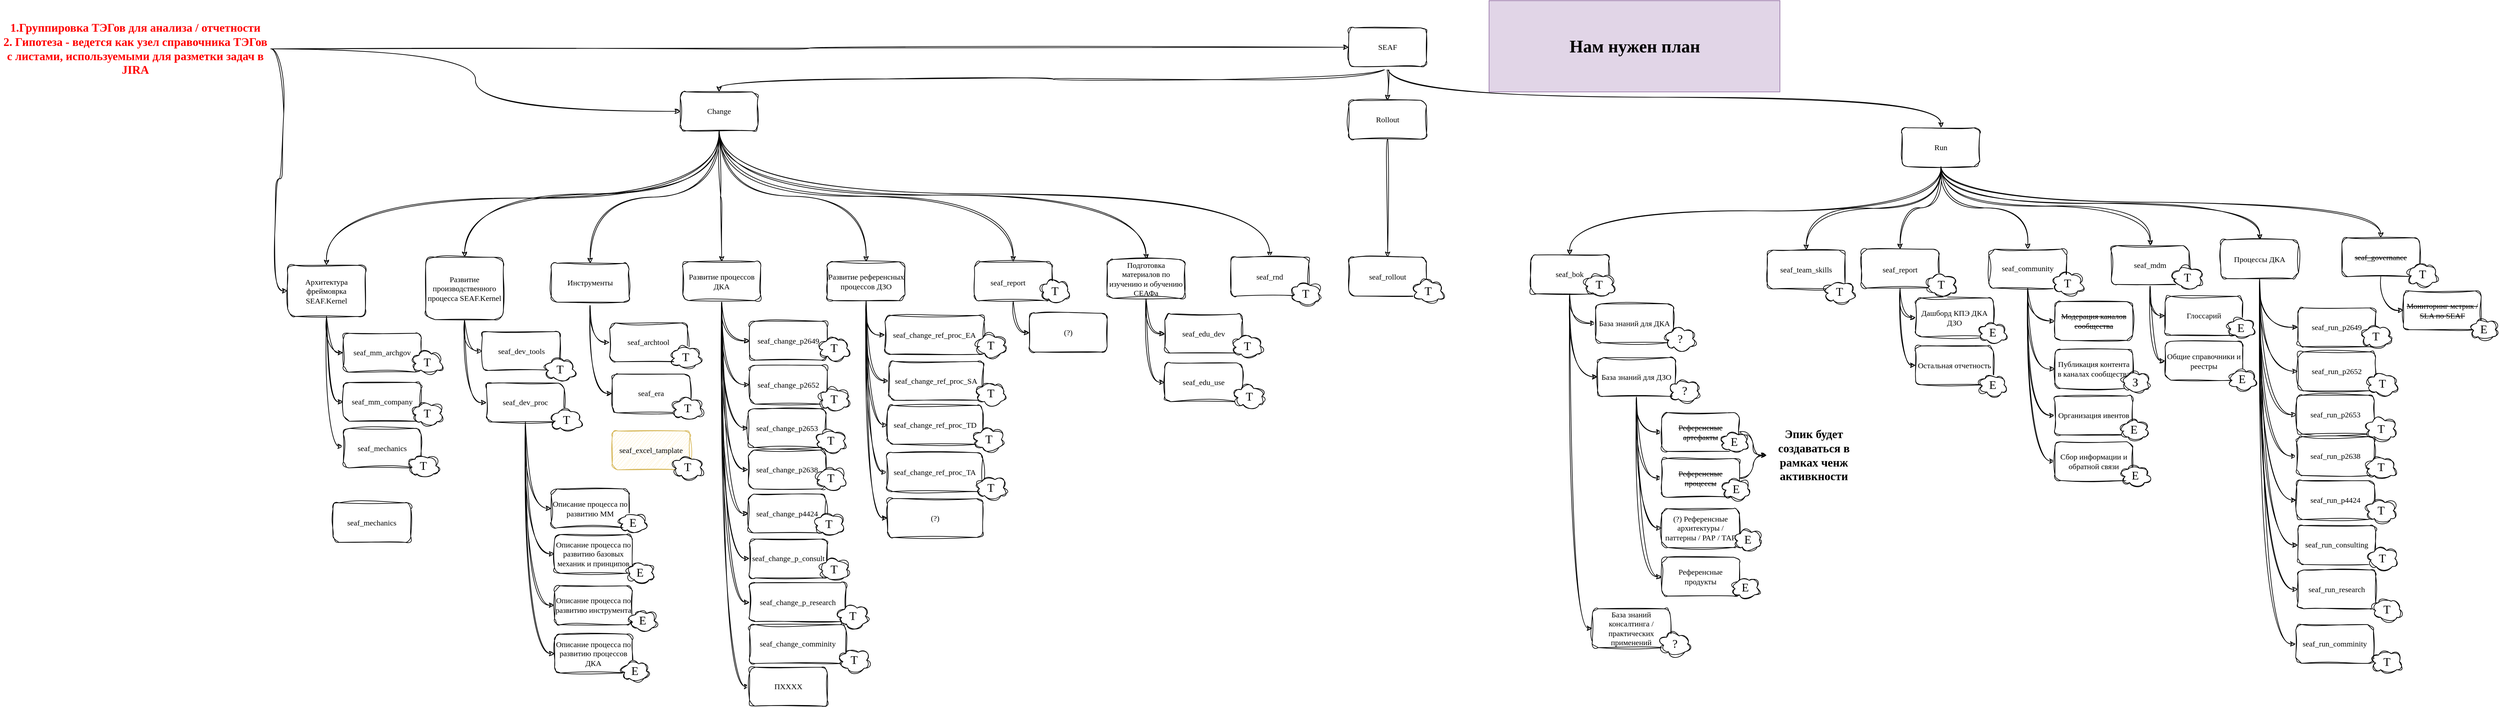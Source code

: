 <mxGraphModel dx="3680" dy="1874" grid="1" gridSize="10" guides="1" tooltips="1" connect="1" arrows="1" fold="1" page="1" pageScale="1" pageWidth="827" pageHeight="1169" math="0" shadow="0"><root><mxCell id="0"/><mxCell id="1" parent="0"/><mxCell id="QiIq8ysfyUFUvmuUfaci-122" style="edgeStyle=orthogonalEdgeStyle;rounded=0;orthogonalLoop=1;jettySize=auto;html=1;exitX=0.5;exitY=1;exitDx=0;exitDy=0;entryX=0.5;entryY=0;entryDx=0;entryDy=0;sketch=1;curveFitting=1;jiggle=2;curved=1;" parent="1" source="QiIq8ysfyUFUvmuUfaci-130" target="QiIq8ysfyUFUvmuUfaci-141" edge="1"><mxGeometry relative="1" as="geometry"/></mxCell><mxCell id="QiIq8ysfyUFUvmuUfaci-123" style="edgeStyle=orthogonalEdgeStyle;shape=connector;curved=1;rounded=0;sketch=1;jiggle=2;curveFitting=1;orthogonalLoop=1;jettySize=auto;html=1;exitX=0.5;exitY=1;exitDx=0;exitDy=0;labelBackgroundColor=default;strokeColor=default;fontFamily=Helvetica;fontSize=11;fontColor=default;endArrow=classic;" parent="1" source="QiIq8ysfyUFUvmuUfaci-130" target="QiIq8ysfyUFUvmuUfaci-144" edge="1"><mxGeometry relative="1" as="geometry"/></mxCell><mxCell id="QiIq8ysfyUFUvmuUfaci-124" style="edgeStyle=orthogonalEdgeStyle;shape=connector;curved=1;rounded=0;sketch=1;jiggle=2;curveFitting=1;orthogonalLoop=1;jettySize=auto;html=1;exitX=0.5;exitY=1;exitDx=0;exitDy=0;labelBackgroundColor=default;strokeColor=default;fontFamily=Helvetica;fontSize=11;fontColor=default;endArrow=classic;" parent="1" source="QiIq8ysfyUFUvmuUfaci-130" target="QiIq8ysfyUFUvmuUfaci-153" edge="1"><mxGeometry relative="1" as="geometry"/></mxCell><mxCell id="QiIq8ysfyUFUvmuUfaci-125" style="edgeStyle=orthogonalEdgeStyle;shape=connector;curved=1;rounded=0;sketch=1;jiggle=2;curveFitting=1;orthogonalLoop=1;jettySize=auto;html=1;exitX=0.5;exitY=1;exitDx=0;exitDy=0;labelBackgroundColor=default;strokeColor=default;fontFamily=Helvetica;fontSize=11;fontColor=default;endArrow=classic;" parent="1" source="QiIq8ysfyUFUvmuUfaci-130" target="QiIq8ysfyUFUvmuUfaci-160" edge="1"><mxGeometry relative="1" as="geometry"/></mxCell><mxCell id="QiIq8ysfyUFUvmuUfaci-126" style="edgeStyle=orthogonalEdgeStyle;shape=connector;curved=1;rounded=0;sketch=1;jiggle=2;curveFitting=1;orthogonalLoop=1;jettySize=auto;html=1;exitX=0.5;exitY=1;exitDx=0;exitDy=0;entryX=0.5;entryY=0;entryDx=0;entryDy=0;labelBackgroundColor=default;strokeColor=default;fontFamily=Helvetica;fontSize=11;fontColor=default;endArrow=classic;" parent="1" source="QiIq8ysfyUFUvmuUfaci-130" target="QiIq8ysfyUFUvmuUfaci-192" edge="1"><mxGeometry relative="1" as="geometry"/></mxCell><mxCell id="QiIq8ysfyUFUvmuUfaci-127" style="edgeStyle=orthogonalEdgeStyle;shape=connector;curved=1;rounded=0;sketch=1;jiggle=2;curveFitting=1;orthogonalLoop=1;jettySize=auto;html=1;exitX=0.5;exitY=1;exitDx=0;exitDy=0;labelBackgroundColor=default;strokeColor=default;fontFamily=Helvetica;fontSize=11;fontColor=default;endArrow=classic;" parent="1" source="QiIq8ysfyUFUvmuUfaci-130" target="QiIq8ysfyUFUvmuUfaci-199" edge="1"><mxGeometry relative="1" as="geometry"/></mxCell><mxCell id="QiIq8ysfyUFUvmuUfaci-128" style="edgeStyle=orthogonalEdgeStyle;shape=connector;curved=1;rounded=0;sketch=1;jiggle=2;curveFitting=1;orthogonalLoop=1;jettySize=auto;html=1;exitX=0.5;exitY=1;exitDx=0;exitDy=0;entryX=0.5;entryY=0;entryDx=0;entryDy=0;labelBackgroundColor=default;strokeColor=default;fontFamily=Pangolin;fontSource=https%3A%2F%2Ffonts.googleapis.com%2Fcss%3Ffamily%3DPangolin;fontSize=12;fontColor=default;endArrow=classic;" parent="1" source="QiIq8ysfyUFUvmuUfaci-130" target="QiIq8ysfyUFUvmuUfaci-203" edge="1"><mxGeometry relative="1" as="geometry"/></mxCell><mxCell id="QiIq8ysfyUFUvmuUfaci-129" style="edgeStyle=orthogonalEdgeStyle;shape=connector;curved=1;rounded=0;sketch=1;jiggle=2;curveFitting=1;orthogonalLoop=1;jettySize=auto;html=1;exitX=0.5;exitY=1;exitDx=0;exitDy=0;labelBackgroundColor=default;strokeColor=default;fontFamily=Pangolin;fontSource=https%3A%2F%2Ffonts.googleapis.com%2Fcss%3Ffamily%3DPangolin;fontSize=12;fontColor=default;endArrow=classic;" parent="1" source="QiIq8ysfyUFUvmuUfaci-130" target="QiIq8ysfyUFUvmuUfaci-251" edge="1"><mxGeometry relative="1" as="geometry"/></mxCell><mxCell id="QiIq8ysfyUFUvmuUfaci-130" value="Change" style="rounded=1;whiteSpace=wrap;html=1;sketch=1;curveFitting=1;jiggle=2;fontFamily=Pangolin;fontSource=https%3A%2F%2Ffonts.googleapis.com%2Fcss%3Ffamily%3DPangolin;" parent="1" vertex="1"><mxGeometry x="-1370" y="-979" width="120" height="60" as="geometry"/></mxCell><mxCell id="QiIq8ysfyUFUvmuUfaci-131" style="edgeStyle=orthogonalEdgeStyle;shape=connector;curved=1;rounded=0;sketch=1;jiggle=2;curveFitting=1;orthogonalLoop=1;jettySize=auto;html=1;exitX=0.5;exitY=1;exitDx=0;exitDy=0;entryX=0.5;entryY=0;entryDx=0;entryDy=0;labelBackgroundColor=default;strokeColor=default;fontFamily=Pangolin;fontSource=https%3A%2F%2Ffonts.googleapis.com%2Fcss%3Ffamily%3DPangolin;fontSize=12;fontColor=default;endArrow=classic;" parent="1" source="QiIq8ysfyUFUvmuUfaci-137" target="QiIq8ysfyUFUvmuUfaci-182" edge="1"><mxGeometry relative="1" as="geometry"/></mxCell><mxCell id="QiIq8ysfyUFUvmuUfaci-132" style="edgeStyle=orthogonalEdgeStyle;shape=connector;curved=1;rounded=0;sketch=1;jiggle=2;curveFitting=1;orthogonalLoop=1;jettySize=auto;html=1;exitX=0.5;exitY=1;exitDx=0;exitDy=0;labelBackgroundColor=default;strokeColor=default;fontFamily=Pangolin;fontSource=https%3A%2F%2Ffonts.googleapis.com%2Fcss%3Ffamily%3DPangolin;fontSize=12;fontColor=default;endArrow=classic;" parent="1" source="QiIq8ysfyUFUvmuUfaci-137" target="QiIq8ysfyUFUvmuUfaci-215" edge="1"><mxGeometry relative="1" as="geometry"/></mxCell><mxCell id="QiIq8ysfyUFUvmuUfaci-133" style="edgeStyle=orthogonalEdgeStyle;shape=connector;curved=1;rounded=0;sketch=1;jiggle=2;curveFitting=1;orthogonalLoop=1;jettySize=auto;html=1;exitX=0.5;exitY=1;exitDx=0;exitDy=0;labelBackgroundColor=default;strokeColor=default;fontFamily=Pangolin;fontSource=https%3A%2F%2Ffonts.googleapis.com%2Fcss%3Ffamily%3DPangolin;fontSize=12;fontColor=default;endArrow=classic;" parent="1" source="QiIq8ysfyUFUvmuUfaci-137" target="QiIq8ysfyUFUvmuUfaci-218" edge="1"><mxGeometry relative="1" as="geometry"/></mxCell><mxCell id="QiIq8ysfyUFUvmuUfaci-134" style="edgeStyle=orthogonalEdgeStyle;shape=connector;curved=1;rounded=0;sketch=1;jiggle=2;curveFitting=1;orthogonalLoop=1;jettySize=auto;html=1;exitX=0.5;exitY=1;exitDx=0;exitDy=0;labelBackgroundColor=default;strokeColor=default;fontFamily=Pangolin;fontSource=https%3A%2F%2Ffonts.googleapis.com%2Fcss%3Ffamily%3DPangolin;fontSize=12;fontColor=default;endArrow=classic;" parent="1" source="QiIq8ysfyUFUvmuUfaci-137" target="QiIq8ysfyUFUvmuUfaci-225" edge="1"><mxGeometry relative="1" as="geometry"/></mxCell><mxCell id="QiIq8ysfyUFUvmuUfaci-135" style="edgeStyle=orthogonalEdgeStyle;shape=connector;curved=1;rounded=0;sketch=1;jiggle=2;curveFitting=1;orthogonalLoop=1;jettySize=auto;html=1;exitX=0.5;exitY=1;exitDx=0;exitDy=0;labelBackgroundColor=default;strokeColor=default;fontFamily=Pangolin;fontSource=https%3A%2F%2Ffonts.googleapis.com%2Fcss%3Ffamily%3DPangolin;fontSize=12;fontColor=default;endArrow=classic;" parent="1" source="QiIq8ysfyUFUvmuUfaci-137" target="QiIq8ysfyUFUvmuUfaci-232" edge="1"><mxGeometry relative="1" as="geometry"/></mxCell><mxCell id="QiIq8ysfyUFUvmuUfaci-136" style="edgeStyle=orthogonalEdgeStyle;shape=connector;curved=1;rounded=0;sketch=1;jiggle=2;curveFitting=1;orthogonalLoop=1;jettySize=auto;html=1;exitX=0.5;exitY=1;exitDx=0;exitDy=0;labelBackgroundColor=default;strokeColor=default;fontFamily=Pangolin;fontSource=https%3A%2F%2Ffonts.googleapis.com%2Fcss%3Ffamily%3DPangolin;fontSize=12;fontColor=default;endArrow=classic;" parent="1" source="QiIq8ysfyUFUvmuUfaci-137" target="QiIq8ysfyUFUvmuUfaci-245" edge="1"><mxGeometry relative="1" as="geometry"/></mxCell><mxCell id="QiIq8ysfyUFUvmuUfaci-137" value="Run" style="rounded=1;whiteSpace=wrap;html=1;sketch=1;curveFitting=1;jiggle=2;fontFamily=Pangolin;fontSource=https%3A%2F%2Ffonts.googleapis.com%2Fcss%3Ffamily%3DPangolin;" parent="1" vertex="1"><mxGeometry x="516" y="-923.5" width="120" height="60" as="geometry"/></mxCell><mxCell id="QiIq8ysfyUFUvmuUfaci-138" style="edgeStyle=orthogonalEdgeStyle;shape=connector;curved=1;rounded=0;sketch=1;jiggle=2;curveFitting=1;orthogonalLoop=1;jettySize=auto;html=1;exitX=0.5;exitY=1;exitDx=0;exitDy=0;entryX=0;entryY=0.5;entryDx=0;entryDy=0;labelBackgroundColor=default;strokeColor=default;fontFamily=Helvetica;fontSize=11;fontColor=default;endArrow=classic;" parent="1" source="QiIq8ysfyUFUvmuUfaci-141" target="QiIq8ysfyUFUvmuUfaci-161" edge="1"><mxGeometry relative="1" as="geometry"/></mxCell><mxCell id="QiIq8ysfyUFUvmuUfaci-139" style="edgeStyle=orthogonalEdgeStyle;shape=connector;curved=1;rounded=0;sketch=1;jiggle=2;curveFitting=1;orthogonalLoop=1;jettySize=auto;html=1;exitX=0.5;exitY=1;exitDx=0;exitDy=0;entryX=0;entryY=0.5;entryDx=0;entryDy=0;labelBackgroundColor=default;strokeColor=default;fontFamily=Helvetica;fontSize=11;fontColor=default;endArrow=classic;" parent="1" source="QiIq8ysfyUFUvmuUfaci-141" target="QiIq8ysfyUFUvmuUfaci-162" edge="1"><mxGeometry relative="1" as="geometry"/></mxCell><mxCell id="QiIq8ysfyUFUvmuUfaci-140" style="edgeStyle=orthogonalEdgeStyle;shape=connector;curved=1;rounded=0;sketch=1;jiggle=2;curveFitting=1;orthogonalLoop=1;jettySize=auto;html=1;exitX=0.5;exitY=1;exitDx=0;exitDy=0;entryX=-0.004;entryY=0.453;entryDx=0;entryDy=0;entryPerimeter=0;labelBackgroundColor=default;strokeColor=default;fontFamily=Helvetica;fontSize=11;fontColor=default;endArrow=classic;" parent="1" source="QiIq8ysfyUFUvmuUfaci-141" target="QiIq8ysfyUFUvmuUfaci-163" edge="1"><mxGeometry relative="1" as="geometry"/></mxCell><mxCell id="QiIq8ysfyUFUvmuUfaci-141" value="Архитектура фреймоврка&lt;br&gt;SEAF.Kernel" style="rounded=1;whiteSpace=wrap;html=1;sketch=1;curveFitting=1;jiggle=2;fontFamily=Pangolin;fontSource=https%3A%2F%2Ffonts.googleapis.com%2Fcss%3Ffamily%3DPangolin;" parent="1" vertex="1"><mxGeometry x="-1976" y="-711" width="120" height="79" as="geometry"/></mxCell><mxCell id="QiIq8ysfyUFUvmuUfaci-142" style="edgeStyle=orthogonalEdgeStyle;shape=connector;curved=1;rounded=0;sketch=1;jiggle=2;curveFitting=1;orthogonalLoop=1;jettySize=auto;html=1;exitX=0.5;exitY=1;exitDx=0;exitDy=0;entryX=0;entryY=0.5;entryDx=0;entryDy=0;labelBackgroundColor=default;strokeColor=default;fontFamily=Helvetica;fontSize=11;fontColor=default;endArrow=classic;" parent="1" source="QiIq8ysfyUFUvmuUfaci-144" target="QiIq8ysfyUFUvmuUfaci-164" edge="1"><mxGeometry relative="1" as="geometry"/></mxCell><mxCell id="QiIq8ysfyUFUvmuUfaci-143" style="edgeStyle=orthogonalEdgeStyle;shape=connector;curved=1;rounded=0;sketch=1;jiggle=2;curveFitting=1;orthogonalLoop=1;jettySize=auto;html=1;exitX=0.5;exitY=1;exitDx=0;exitDy=0;entryX=0;entryY=0.5;entryDx=0;entryDy=0;labelBackgroundColor=default;strokeColor=default;fontFamily=Helvetica;fontSize=11;fontColor=default;endArrow=classic;" parent="1" source="QiIq8ysfyUFUvmuUfaci-144" target="QiIq8ysfyUFUvmuUfaci-165" edge="1"><mxGeometry relative="1" as="geometry"/></mxCell><mxCell id="QiIq8ysfyUFUvmuUfaci-144" value="Инструменты" style="rounded=1;whiteSpace=wrap;html=1;sketch=1;curveFitting=1;jiggle=2;fontFamily=Pangolin;fontSource=https%3A%2F%2Ffonts.googleapis.com%2Fcss%3Ffamily%3DPangolin;" parent="1" vertex="1"><mxGeometry x="-1569" y="-714" width="120" height="60" as="geometry"/></mxCell><mxCell id="QiIq8ysfyUFUvmuUfaci-145" style="edgeStyle=orthogonalEdgeStyle;shape=connector;curved=1;rounded=0;sketch=1;jiggle=2;curveFitting=1;orthogonalLoop=1;jettySize=auto;html=1;exitX=0.5;exitY=1;exitDx=0;exitDy=0;entryX=0;entryY=0.5;entryDx=0;entryDy=0;labelBackgroundColor=default;strokeColor=default;fontFamily=Helvetica;fontSize=11;fontColor=default;endArrow=classic;" parent="1" source="QiIq8ysfyUFUvmuUfaci-153" target="QiIq8ysfyUFUvmuUfaci-166" edge="1"><mxGeometry relative="1" as="geometry"/></mxCell><mxCell id="QiIq8ysfyUFUvmuUfaci-146" style="edgeStyle=orthogonalEdgeStyle;shape=connector;curved=1;rounded=0;sketch=1;jiggle=2;curveFitting=1;orthogonalLoop=1;jettySize=auto;html=1;exitX=0.5;exitY=1;exitDx=0;exitDy=0;entryX=0;entryY=0.5;entryDx=0;entryDy=0;labelBackgroundColor=default;strokeColor=default;fontFamily=Helvetica;fontSize=11;fontColor=default;endArrow=classic;" parent="1" source="QiIq8ysfyUFUvmuUfaci-153" target="QiIq8ysfyUFUvmuUfaci-167" edge="1"><mxGeometry relative="1" as="geometry"/></mxCell><mxCell id="QiIq8ysfyUFUvmuUfaci-147" style="edgeStyle=orthogonalEdgeStyle;shape=connector;curved=1;rounded=0;sketch=1;jiggle=2;curveFitting=1;orthogonalLoop=1;jettySize=auto;html=1;exitX=0.5;exitY=1;exitDx=0;exitDy=0;entryX=0;entryY=0.5;entryDx=0;entryDy=0;labelBackgroundColor=default;strokeColor=default;fontFamily=Helvetica;fontSize=11;fontColor=default;endArrow=classic;" parent="1" source="QiIq8ysfyUFUvmuUfaci-153" target="QiIq8ysfyUFUvmuUfaci-168" edge="1"><mxGeometry relative="1" as="geometry"/></mxCell><mxCell id="QiIq8ysfyUFUvmuUfaci-148" style="edgeStyle=orthogonalEdgeStyle;shape=connector;curved=1;rounded=0;sketch=1;jiggle=2;curveFitting=1;orthogonalLoop=1;jettySize=auto;html=1;exitX=0.5;exitY=1;exitDx=0;exitDy=0;entryX=0;entryY=0.5;entryDx=0;entryDy=0;labelBackgroundColor=default;strokeColor=default;fontFamily=Helvetica;fontSize=11;fontColor=default;endArrow=classic;" parent="1" source="QiIq8ysfyUFUvmuUfaci-153" target="QiIq8ysfyUFUvmuUfaci-169" edge="1"><mxGeometry relative="1" as="geometry"/></mxCell><mxCell id="QiIq8ysfyUFUvmuUfaci-149" style="edgeStyle=orthogonalEdgeStyle;shape=connector;curved=1;rounded=0;sketch=1;jiggle=2;curveFitting=1;orthogonalLoop=1;jettySize=auto;html=1;exitX=0.5;exitY=1;exitDx=0;exitDy=0;entryX=0;entryY=0.5;entryDx=0;entryDy=0;labelBackgroundColor=default;strokeColor=default;fontFamily=Helvetica;fontSize=11;fontColor=default;endArrow=classic;" parent="1" source="QiIq8ysfyUFUvmuUfaci-153" target="QiIq8ysfyUFUvmuUfaci-170" edge="1"><mxGeometry relative="1" as="geometry"/></mxCell><mxCell id="QiIq8ysfyUFUvmuUfaci-150" style="edgeStyle=orthogonalEdgeStyle;shape=connector;curved=1;rounded=0;sketch=1;jiggle=2;curveFitting=1;orthogonalLoop=1;jettySize=auto;html=1;exitX=0.5;exitY=1;exitDx=0;exitDy=0;entryX=0;entryY=0.5;entryDx=0;entryDy=0;labelBackgroundColor=default;strokeColor=default;fontFamily=Pangolin;fontSource=https%3A%2F%2Ffonts.googleapis.com%2Fcss%3Ffamily%3DPangolin;fontSize=12;fontColor=default;endArrow=classic;" parent="1" source="QiIq8ysfyUFUvmuUfaci-153" target="QiIq8ysfyUFUvmuUfaci-214" edge="1"><mxGeometry relative="1" as="geometry"/></mxCell><mxCell id="QiIq8ysfyUFUvmuUfaci-151" style="edgeStyle=orthogonalEdgeStyle;shape=connector;curved=1;rounded=0;sketch=1;jiggle=2;curveFitting=1;orthogonalLoop=1;jettySize=auto;html=1;exitX=0.5;exitY=1;exitDx=0;exitDy=0;entryX=0;entryY=0.5;entryDx=0;entryDy=0;labelBackgroundColor=default;strokeColor=default;fontFamily=Pangolin;fontSource=https%3A%2F%2Ffonts.googleapis.com%2Fcss%3Ffamily%3DPangolin;fontSize=12;fontColor=default;endArrow=classic;" parent="1" source="QiIq8ysfyUFUvmuUfaci-153" target="QiIq8ysfyUFUvmuUfaci-213" edge="1"><mxGeometry relative="1" as="geometry"/></mxCell><mxCell id="QiIq8ysfyUFUvmuUfaci-152" style="edgeStyle=orthogonalEdgeStyle;shape=connector;curved=1;rounded=0;sketch=1;jiggle=2;curveFitting=1;orthogonalLoop=1;jettySize=auto;html=1;exitX=0.5;exitY=1;exitDx=0;exitDy=0;entryX=0;entryY=0.5;entryDx=0;entryDy=0;labelBackgroundColor=default;strokeColor=default;fontFamily=Helvetica;fontSize=11;fontColor=default;endArrow=classic;" parent="1" source="QiIq8ysfyUFUvmuUfaci-153" target="QiIq8ysfyUFUvmuUfaci-333" edge="1"><mxGeometry relative="1" as="geometry"/></mxCell><mxCell id="QiIq8ysfyUFUvmuUfaci-153" value="Развитие процессов ДКА" style="rounded=1;whiteSpace=wrap;html=1;sketch=1;curveFitting=1;jiggle=2;fontFamily=Pangolin;fontSource=https%3A%2F%2Ffonts.googleapis.com%2Fcss%3Ffamily%3DPangolin;" parent="1" vertex="1"><mxGeometry x="-1366" y="-716.5" width="120" height="60" as="geometry"/></mxCell><mxCell id="QiIq8ysfyUFUvmuUfaci-154" style="edgeStyle=orthogonalEdgeStyle;shape=connector;curved=1;rounded=0;sketch=1;jiggle=2;curveFitting=1;orthogonalLoop=1;jettySize=auto;html=1;exitX=0.5;exitY=1;exitDx=0;exitDy=0;entryX=0;entryY=0.5;entryDx=0;entryDy=0;labelBackgroundColor=default;strokeColor=default;fontFamily=Helvetica;fontSize=11;fontColor=default;endArrow=classic;" parent="1" source="QiIq8ysfyUFUvmuUfaci-280" target="QiIq8ysfyUFUvmuUfaci-171" edge="1"><mxGeometry relative="1" as="geometry"/></mxCell><mxCell id="QiIq8ysfyUFUvmuUfaci-155" style="edgeStyle=orthogonalEdgeStyle;shape=connector;curved=1;rounded=0;sketch=1;jiggle=2;curveFitting=1;orthogonalLoop=1;jettySize=auto;html=1;exitX=0.5;exitY=1;exitDx=0;exitDy=0;entryX=0;entryY=0.5;entryDx=0;entryDy=0;labelBackgroundColor=default;strokeColor=default;fontFamily=Helvetica;fontSize=11;fontColor=default;endArrow=classic;" parent="1" source="QiIq8ysfyUFUvmuUfaci-280" target="QiIq8ysfyUFUvmuUfaci-172" edge="1"><mxGeometry relative="1" as="geometry"/></mxCell><mxCell id="QiIq8ysfyUFUvmuUfaci-156" style="edgeStyle=orthogonalEdgeStyle;shape=connector;curved=1;rounded=0;sketch=1;jiggle=2;curveFitting=1;orthogonalLoop=1;jettySize=auto;html=1;exitX=0.5;exitY=1;exitDx=0;exitDy=0;entryX=0;entryY=0.5;entryDx=0;entryDy=0;labelBackgroundColor=default;strokeColor=default;fontFamily=Helvetica;fontSize=11;fontColor=default;endArrow=classic;" parent="1" source="QiIq8ysfyUFUvmuUfaci-280" target="QiIq8ysfyUFUvmuUfaci-173" edge="1"><mxGeometry relative="1" as="geometry"/></mxCell><mxCell id="QiIq8ysfyUFUvmuUfaci-157" style="edgeStyle=orthogonalEdgeStyle;shape=connector;curved=1;rounded=0;sketch=1;jiggle=2;curveFitting=1;orthogonalLoop=1;jettySize=auto;html=1;exitX=0.5;exitY=1;exitDx=0;exitDy=0;entryX=0;entryY=0.5;entryDx=0;entryDy=0;labelBackgroundColor=default;strokeColor=default;fontFamily=Helvetica;fontSize=11;fontColor=default;endArrow=classic;" parent="1" source="QiIq8ysfyUFUvmuUfaci-280" target="QiIq8ysfyUFUvmuUfaci-174" edge="1"><mxGeometry relative="1" as="geometry"/></mxCell><mxCell id="QiIq8ysfyUFUvmuUfaci-158" style="edgeStyle=orthogonalEdgeStyle;shape=connector;curved=1;rounded=0;sketch=1;jiggle=2;curveFitting=1;orthogonalLoop=1;jettySize=auto;html=1;exitX=0.5;exitY=1;exitDx=0;exitDy=0;entryX=0;entryY=0.5;entryDx=0;entryDy=0;labelBackgroundColor=default;strokeColor=default;fontFamily=Helvetica;fontSize=11;fontColor=default;endArrow=classic;" parent="1" source="QiIq8ysfyUFUvmuUfaci-160" target="QiIq8ysfyUFUvmuUfaci-281" edge="1"><mxGeometry relative="1" as="geometry"/></mxCell><mxCell id="QiIq8ysfyUFUvmuUfaci-159" style="edgeStyle=orthogonalEdgeStyle;shape=connector;curved=1;rounded=0;sketch=1;jiggle=2;curveFitting=1;orthogonalLoop=1;jettySize=auto;html=1;exitX=0.5;exitY=1;exitDx=0;exitDy=0;entryX=0;entryY=0.5;entryDx=0;entryDy=0;labelBackgroundColor=default;strokeColor=default;fontFamily=Helvetica;fontSize=11;fontColor=default;endArrow=classic;" parent="1" source="QiIq8ysfyUFUvmuUfaci-160" target="QiIq8ysfyUFUvmuUfaci-280" edge="1"><mxGeometry relative="1" as="geometry"/></mxCell><mxCell id="QiIq8ysfyUFUvmuUfaci-160" value="Развитие производственного процесса SEAF.Kernel" style="rounded=1;whiteSpace=wrap;html=1;sketch=1;curveFitting=1;jiggle=2;fontFamily=Pangolin;fontSource=https%3A%2F%2Ffonts.googleapis.com%2Fcss%3Ffamily%3DPangolin;" parent="1" vertex="1"><mxGeometry x="-1763" y="-723.5" width="120" height="96.5" as="geometry"/></mxCell><mxCell id="QiIq8ysfyUFUvmuUfaci-161" value="seaf_mm_archgov" style="rounded=1;whiteSpace=wrap;html=1;sketch=1;curveFitting=1;jiggle=2;fontFamily=Pangolin;fontSource=https%3A%2F%2Ffonts.googleapis.com%2Fcss%3Ffamily%3DPangolin;" parent="1" vertex="1"><mxGeometry x="-1890" y="-606" width="120" height="60" as="geometry"/></mxCell><mxCell id="QiIq8ysfyUFUvmuUfaci-162" value="seaf_mm_company" style="rounded=1;whiteSpace=wrap;html=1;sketch=1;curveFitting=1;jiggle=2;fontFamily=Pangolin;fontSource=https%3A%2F%2Ffonts.googleapis.com%2Fcss%3Ffamily%3DPangolin;" parent="1" vertex="1"><mxGeometry x="-1890" y="-530" width="120" height="60" as="geometry"/></mxCell><mxCell id="QiIq8ysfyUFUvmuUfaci-163" value="&lt;span style=&quot;color: rgb(0, 0, 0); font-family: Pangolin; font-style: normal; font-variant-ligatures: normal; font-variant-caps: normal; font-weight: 400; letter-spacing: normal; orphans: 2; text-align: center; text-indent: 0px; text-transform: none; widows: 2; word-spacing: 0px; -webkit-text-stroke-width: 0px; background-color: rgb(255, 255, 255); text-decoration-thickness: initial; text-decoration-style: initial; text-decoration-color: initial; float: none; display: inline !important;&quot;&gt;&lt;font style=&quot;font-size: 12px;&quot;&gt;seaf_mechanics&lt;/font&gt;&lt;/span&gt;" style="rounded=1;whiteSpace=wrap;html=1;sketch=1;curveFitting=1;jiggle=2;fontFamily=Pangolin;fontSource=https%3A%2F%2Ffonts.googleapis.com%2Fcss%3Ffamily%3DPangolin;" parent="1" vertex="1"><mxGeometry x="-1890" y="-459" width="120" height="61" as="geometry"/></mxCell><mxCell id="QiIq8ysfyUFUvmuUfaci-164" value="seaf_archtool" style="rounded=1;whiteSpace=wrap;html=1;sketch=1;curveFitting=1;jiggle=2;fontFamily=Pangolin;fontSource=https%3A%2F%2Ffonts.googleapis.com%2Fcss%3Ffamily%3DPangolin;" parent="1" vertex="1"><mxGeometry x="-1479" y="-622" width="120" height="60" as="geometry"/></mxCell><mxCell id="QiIq8ysfyUFUvmuUfaci-165" value="seaf_era" style="rounded=1;whiteSpace=wrap;html=1;sketch=1;curveFitting=1;jiggle=2;fontFamily=Pangolin;fontSource=https%3A%2F%2Ffonts.googleapis.com%2Fcss%3Ffamily%3DPangolin;" parent="1" vertex="1"><mxGeometry x="-1475" y="-543" width="120" height="60" as="geometry"/></mxCell><mxCell id="QiIq8ysfyUFUvmuUfaci-166" value="seaf_change_p2649" style="rounded=1;whiteSpace=wrap;html=1;sketch=1;curveFitting=1;jiggle=2;fontFamily=Pangolin;fontSource=https%3A%2F%2Ffonts.googleapis.com%2Fcss%3Ffamily%3DPangolin;" parent="1" vertex="1"><mxGeometry x="-1263" y="-624.5" width="120" height="60" as="geometry"/></mxCell><mxCell id="QiIq8ysfyUFUvmuUfaci-167" value="seaf_change_p2652" style="rounded=1;whiteSpace=wrap;html=1;sketch=1;curveFitting=1;jiggle=2;fontFamily=Pangolin;fontSource=https%3A%2F%2Ffonts.googleapis.com%2Fcss%3Ffamily%3DPangolin;" parent="1" vertex="1"><mxGeometry x="-1263" y="-556.5" width="120" height="60" as="geometry"/></mxCell><mxCell id="QiIq8ysfyUFUvmuUfaci-168" value="seaf_change_p2653" style="rounded=1;whiteSpace=wrap;html=1;sketch=1;curveFitting=1;jiggle=2;fontFamily=Pangolin;fontSource=https%3A%2F%2Ffonts.googleapis.com%2Fcss%3Ffamily%3DPangolin;" parent="1" vertex="1"><mxGeometry x="-1265" y="-489.5" width="120" height="60" as="geometry"/></mxCell><mxCell id="QiIq8ysfyUFUvmuUfaci-169" value="seaf_change_p2638" style="rounded=1;whiteSpace=wrap;html=1;sketch=1;curveFitting=1;jiggle=2;fontFamily=Pangolin;fontSource=https%3A%2F%2Ffonts.googleapis.com%2Fcss%3Ffamily%3DPangolin;" parent="1" vertex="1"><mxGeometry x="-1265" y="-425.5" width="120" height="60" as="geometry"/></mxCell><mxCell id="QiIq8ysfyUFUvmuUfaci-170" value="seaf_change_p4424" style="rounded=1;whiteSpace=wrap;html=1;sketch=1;curveFitting=1;jiggle=2;fontFamily=Pangolin;fontSource=https%3A%2F%2Ffonts.googleapis.com%2Fcss%3Ffamily%3DPangolin;" parent="1" vertex="1"><mxGeometry x="-1265" y="-357.5" width="120" height="60" as="geometry"/></mxCell><mxCell id="QiIq8ysfyUFUvmuUfaci-171" value="Описание процесса по развитию ММ" style="rounded=1;whiteSpace=wrap;html=1;sketch=1;curveFitting=1;jiggle=2;fontFamily=Pangolin;fontSource=https%3A%2F%2Ffonts.googleapis.com%2Fcss%3Ffamily%3DPangolin;" parent="1" vertex="1"><mxGeometry x="-1569" y="-365.5" width="120" height="60" as="geometry"/></mxCell><mxCell id="QiIq8ysfyUFUvmuUfaci-172" value="Описание процесса по развитию базовых механик и принципов" style="rounded=1;whiteSpace=wrap;html=1;sketch=1;curveFitting=1;jiggle=2;fontFamily=Pangolin;fontSource=https%3A%2F%2Ffonts.googleapis.com%2Fcss%3Ffamily%3DPangolin;" parent="1" vertex="1"><mxGeometry x="-1564" y="-295" width="120" height="60" as="geometry"/></mxCell><mxCell id="QiIq8ysfyUFUvmuUfaci-173" value="Описание процесса по развитию инструмента" style="rounded=1;whiteSpace=wrap;html=1;sketch=1;curveFitting=1;jiggle=2;fontFamily=Pangolin;fontSource=https%3A%2F%2Ffonts.googleapis.com%2Fcss%3Ffamily%3DPangolin;" parent="1" vertex="1"><mxGeometry x="-1564" y="-215.75" width="120" height="60" as="geometry"/></mxCell><mxCell id="QiIq8ysfyUFUvmuUfaci-174" value="Описание процесса по развитию процессов ДКА" style="rounded=1;whiteSpace=wrap;html=1;sketch=1;curveFitting=1;jiggle=2;fontFamily=Pangolin;fontSource=https%3A%2F%2Ffonts.googleapis.com%2Fcss%3Ffamily%3DPangolin;" parent="1" vertex="1"><mxGeometry x="-1564" y="-141" width="120" height="60" as="geometry"/></mxCell><mxCell id="QiIq8ysfyUFUvmuUfaci-175" style="edgeStyle=orthogonalEdgeStyle;shape=connector;curved=1;rounded=0;sketch=1;jiggle=2;curveFitting=1;orthogonalLoop=1;jettySize=auto;html=1;exitX=0.5;exitY=1;exitDx=0;exitDy=0;entryX=0;entryY=0.5;entryDx=0;entryDy=0;labelBackgroundColor=default;strokeColor=default;fontFamily=Pangolin;fontSource=https%3A%2F%2Ffonts.googleapis.com%2Fcss%3Ffamily%3DPangolin;fontSize=12;fontColor=default;endArrow=classic;" parent="1" source="QiIq8ysfyUFUvmuUfaci-182" target="QiIq8ysfyUFUvmuUfaci-210" edge="1"><mxGeometry relative="1" as="geometry"/></mxCell><mxCell id="QiIq8ysfyUFUvmuUfaci-176" style="edgeStyle=orthogonalEdgeStyle;shape=connector;curved=1;rounded=0;sketch=1;jiggle=2;curveFitting=1;orthogonalLoop=1;jettySize=auto;html=1;exitX=0.5;exitY=1;exitDx=0;exitDy=0;entryX=0;entryY=0.5;entryDx=0;entryDy=0;labelBackgroundColor=default;strokeColor=default;fontFamily=Pangolin;fontSource=https%3A%2F%2Ffonts.googleapis.com%2Fcss%3Ffamily%3DPangolin;fontSize=12;fontColor=default;endArrow=classic;" parent="1" source="QiIq8ysfyUFUvmuUfaci-182" target="QiIq8ysfyUFUvmuUfaci-211" edge="1"><mxGeometry relative="1" as="geometry"/></mxCell><mxCell id="QiIq8ysfyUFUvmuUfaci-177" style="edgeStyle=orthogonalEdgeStyle;shape=connector;curved=1;rounded=0;sketch=1;jiggle=2;curveFitting=1;orthogonalLoop=1;jettySize=auto;html=1;exitX=0.5;exitY=1;exitDx=0;exitDy=0;entryX=0;entryY=0.5;entryDx=0;entryDy=0;labelBackgroundColor=default;strokeColor=default;fontFamily=Pangolin;fontSource=https%3A%2F%2Ffonts.googleapis.com%2Fcss%3Ffamily%3DPangolin;fontSize=12;fontColor=default;endArrow=classic;" parent="1" source="QiIq8ysfyUFUvmuUfaci-211" target="QiIq8ysfyUFUvmuUfaci-184" edge="1"><mxGeometry relative="1" as="geometry"/></mxCell><mxCell id="QiIq8ysfyUFUvmuUfaci-178" style="edgeStyle=orthogonalEdgeStyle;shape=connector;curved=1;rounded=0;sketch=1;jiggle=2;curveFitting=1;orthogonalLoop=1;jettySize=auto;html=1;exitX=0.5;exitY=1;exitDx=0;exitDy=0;entryX=0;entryY=0.5;entryDx=0;entryDy=0;labelBackgroundColor=default;strokeColor=default;fontFamily=Pangolin;fontSource=https%3A%2F%2Ffonts.googleapis.com%2Fcss%3Ffamily%3DPangolin;fontSize=12;fontColor=default;endArrow=classic;" parent="1" source="QiIq8ysfyUFUvmuUfaci-211" target="QiIq8ysfyUFUvmuUfaci-208" edge="1"><mxGeometry relative="1" as="geometry"/></mxCell><mxCell id="QiIq8ysfyUFUvmuUfaci-179" style="edgeStyle=orthogonalEdgeStyle;shape=connector;curved=1;rounded=0;sketch=1;jiggle=2;curveFitting=1;orthogonalLoop=1;jettySize=auto;html=1;exitX=0.5;exitY=1;exitDx=0;exitDy=0;entryX=0;entryY=0.5;entryDx=0;entryDy=0;labelBackgroundColor=default;strokeColor=default;fontFamily=Pangolin;fontSource=https%3A%2F%2Ffonts.googleapis.com%2Fcss%3Ffamily%3DPangolin;fontSize=12;fontColor=default;endArrow=classic;" parent="1" source="QiIq8ysfyUFUvmuUfaci-211" target="QiIq8ysfyUFUvmuUfaci-185" edge="1"><mxGeometry relative="1" as="geometry"/></mxCell><mxCell id="QiIq8ysfyUFUvmuUfaci-180" style="edgeStyle=orthogonalEdgeStyle;shape=connector;curved=1;rounded=0;sketch=1;jiggle=2;curveFitting=1;orthogonalLoop=1;jettySize=auto;html=1;exitX=0.5;exitY=1;exitDx=0;exitDy=0;entryX=0;entryY=0.5;entryDx=0;entryDy=0;labelBackgroundColor=default;strokeColor=default;fontFamily=Pangolin;fontSource=https%3A%2F%2Ffonts.googleapis.com%2Fcss%3Ffamily%3DPangolin;fontSize=12;fontColor=default;endArrow=classic;" parent="1" source="QiIq8ysfyUFUvmuUfaci-211" target="QiIq8ysfyUFUvmuUfaci-186" edge="1"><mxGeometry relative="1" as="geometry"/></mxCell><mxCell id="QiIq8ysfyUFUvmuUfaci-181" style="edgeStyle=orthogonalEdgeStyle;shape=connector;curved=1;rounded=0;sketch=1;jiggle=2;curveFitting=1;orthogonalLoop=1;jettySize=auto;html=1;exitX=0.5;exitY=1;exitDx=0;exitDy=0;entryX=0;entryY=0.5;entryDx=0;entryDy=0;labelBackgroundColor=default;strokeColor=default;fontFamily=Pangolin;fontSource=https%3A%2F%2Ffonts.googleapis.com%2Fcss%3Ffamily%3DPangolin;fontSize=12;fontColor=default;endArrow=classic;" parent="1" source="QiIq8ysfyUFUvmuUfaci-182" target="QiIq8ysfyUFUvmuUfaci-212" edge="1"><mxGeometry relative="1" as="geometry"/></mxCell><mxCell id="QiIq8ysfyUFUvmuUfaci-182" value="seaf_bok" style="rounded=1;whiteSpace=wrap;html=1;sketch=1;curveFitting=1;jiggle=2;fontFamily=Pangolin;fontSource=https%3A%2F%2Ffonts.googleapis.com%2Fcss%3Ffamily%3DPangolin;" parent="1" vertex="1"><mxGeometry x="-57" y="-727" width="120" height="60" as="geometry"/></mxCell><mxCell id="QiIq8ysfyUFUvmuUfaci-183" style="edgeStyle=orthogonalEdgeStyle;shape=connector;curved=1;rounded=0;sketch=1;jiggle=2;curveFitting=1;orthogonalLoop=1;jettySize=auto;html=1;exitX=1;exitY=0.5;exitDx=0;exitDy=0;labelBackgroundColor=default;strokeColor=default;fontFamily=Pangolin;fontSource=https%3A%2F%2Ffonts.googleapis.com%2Fcss%3Ffamily%3DPangolin;fontSize=12;fontColor=default;endArrow=classic;" parent="1" source="QiIq8ysfyUFUvmuUfaci-184" target="QiIq8ysfyUFUvmuUfaci-338" edge="1"><mxGeometry relative="1" as="geometry"/></mxCell><mxCell id="QiIq8ysfyUFUvmuUfaci-184" value="&lt;strike&gt;Референсные артефакты&lt;/strike&gt;" style="rounded=1;whiteSpace=wrap;html=1;sketch=1;curveFitting=1;jiggle=2;fontFamily=Pangolin;fontSource=https%3A%2F%2Ffonts.googleapis.com%2Fcss%3Ffamily%3DPangolin;" parent="1" vertex="1"><mxGeometry x="145" y="-483.5" width="120" height="60" as="geometry"/></mxCell><mxCell id="QiIq8ysfyUFUvmuUfaci-185" value="(?) Референсные архитектуры / паттерны / РАР / ТАР" style="rounded=1;whiteSpace=wrap;html=1;sketch=1;curveFitting=1;jiggle=2;fontFamily=Pangolin;fontSource=https%3A%2F%2Ffonts.googleapis.com%2Fcss%3Ffamily%3DPangolin;" parent="1" vertex="1"><mxGeometry x="145" y="-335" width="120" height="60" as="geometry"/></mxCell><mxCell id="QiIq8ysfyUFUvmuUfaci-186" value="Референсные продукты" style="rounded=1;whiteSpace=wrap;html=1;sketch=1;curveFitting=1;jiggle=2;fontFamily=Pangolin;fontSource=https%3A%2F%2Ffonts.googleapis.com%2Fcss%3Ffamily%3DPangolin;" parent="1" vertex="1"><mxGeometry x="145" y="-260" width="120" height="60" as="geometry"/></mxCell><mxCell id="QiIq8ysfyUFUvmuUfaci-187" style="edgeStyle=orthogonalEdgeStyle;shape=connector;curved=1;rounded=0;sketch=1;jiggle=2;curveFitting=1;orthogonalLoop=1;jettySize=auto;html=1;exitX=0.5;exitY=1;exitDx=0;exitDy=0;entryX=0;entryY=0.5;entryDx=0;entryDy=0;labelBackgroundColor=default;strokeColor=default;fontFamily=Helvetica;fontSize=11;fontColor=default;endArrow=classic;" parent="1" source="QiIq8ysfyUFUvmuUfaci-192" target="QiIq8ysfyUFUvmuUfaci-193" edge="1"><mxGeometry relative="1" as="geometry"/></mxCell><mxCell id="QiIq8ysfyUFUvmuUfaci-188" style="edgeStyle=orthogonalEdgeStyle;shape=connector;curved=1;rounded=0;sketch=1;jiggle=2;curveFitting=1;orthogonalLoop=1;jettySize=auto;html=1;exitX=0.5;exitY=1;exitDx=0;exitDy=0;entryX=0;entryY=0.5;entryDx=0;entryDy=0;labelBackgroundColor=default;strokeColor=default;fontFamily=Helvetica;fontSize=11;fontColor=default;endArrow=classic;" parent="1" source="QiIq8ysfyUFUvmuUfaci-192" target="QiIq8ysfyUFUvmuUfaci-194" edge="1"><mxGeometry relative="1" as="geometry"/></mxCell><mxCell id="QiIq8ysfyUFUvmuUfaci-189" style="edgeStyle=orthogonalEdgeStyle;shape=connector;curved=1;rounded=0;sketch=1;jiggle=2;curveFitting=1;orthogonalLoop=1;jettySize=auto;html=1;exitX=0.5;exitY=1;exitDx=0;exitDy=0;entryX=0;entryY=0.5;entryDx=0;entryDy=0;labelBackgroundColor=default;strokeColor=default;fontFamily=Helvetica;fontSize=11;fontColor=default;endArrow=classic;" parent="1" source="QiIq8ysfyUFUvmuUfaci-192" target="QiIq8ysfyUFUvmuUfaci-196" edge="1"><mxGeometry relative="1" as="geometry"/></mxCell><mxCell id="QiIq8ysfyUFUvmuUfaci-190" style="edgeStyle=orthogonalEdgeStyle;shape=connector;curved=1;rounded=0;sketch=1;jiggle=2;curveFitting=1;orthogonalLoop=1;jettySize=auto;html=1;exitX=0.5;exitY=1;exitDx=0;exitDy=0;entryX=0;entryY=0.5;entryDx=0;entryDy=0;labelBackgroundColor=default;strokeColor=default;fontFamily=Helvetica;fontSize=11;fontColor=default;endArrow=classic;" parent="1" source="QiIq8ysfyUFUvmuUfaci-192" target="QiIq8ysfyUFUvmuUfaci-195" edge="1"><mxGeometry relative="1" as="geometry"/></mxCell><mxCell id="QiIq8ysfyUFUvmuUfaci-191" style="edgeStyle=orthogonalEdgeStyle;shape=connector;curved=1;rounded=0;sketch=1;jiggle=2;curveFitting=1;orthogonalLoop=1;jettySize=auto;html=1;exitX=0.5;exitY=1;exitDx=0;exitDy=0;entryX=0;entryY=0.5;entryDx=0;entryDy=0;labelBackgroundColor=default;strokeColor=default;fontFamily=Helvetica;fontSize=11;fontColor=default;endArrow=classic;" parent="1" source="QiIq8ysfyUFUvmuUfaci-192" target="QiIq8ysfyUFUvmuUfaci-197" edge="1"><mxGeometry relative="1" as="geometry"/></mxCell><mxCell id="QiIq8ysfyUFUvmuUfaci-192" value="Развитие референсных процессов ДЗО" style="rounded=1;whiteSpace=wrap;html=1;sketch=1;curveFitting=1;jiggle=2;fontFamily=Pangolin;fontSource=https%3A%2F%2Ffonts.googleapis.com%2Fcss%3Ffamily%3DPangolin;" parent="1" vertex="1"><mxGeometry x="-1143" y="-716.5" width="120" height="60" as="geometry"/></mxCell><mxCell id="QiIq8ysfyUFUvmuUfaci-193" value="seaf_change_ref_proc_EA" style="rounded=1;whiteSpace=wrap;html=1;sketch=1;curveFitting=1;jiggle=2;fontFamily=Pangolin;fontSource=https%3A%2F%2Ffonts.googleapis.com%2Fcss%3Ffamily%3DPangolin;" parent="1" vertex="1"><mxGeometry x="-1054" y="-633.5" width="153" height="60" as="geometry"/></mxCell><mxCell id="QiIq8ysfyUFUvmuUfaci-194" value="seaf_change_ref_proc_SA" style="rounded=1;whiteSpace=wrap;html=1;sketch=1;curveFitting=1;jiggle=2;fontFamily=Pangolin;fontSource=https%3A%2F%2Ffonts.googleapis.com%2Fcss%3Ffamily%3DPangolin;" parent="1" vertex="1"><mxGeometry x="-1048" y="-562.5" width="146" height="60" as="geometry"/></mxCell><mxCell id="QiIq8ysfyUFUvmuUfaci-195" value="seaf_change_ref_proc_TA" style="rounded=1;whiteSpace=wrap;html=1;sketch=1;curveFitting=1;jiggle=2;fontFamily=Pangolin;fontSource=https%3A%2F%2Ffonts.googleapis.com%2Fcss%3Ffamily%3DPangolin;" parent="1" vertex="1"><mxGeometry x="-1051" y="-421.5" width="148" height="60" as="geometry"/></mxCell><mxCell id="QiIq8ysfyUFUvmuUfaci-196" value="seaf_change_ref_proc_TD" style="rounded=1;whiteSpace=wrap;html=1;sketch=1;curveFitting=1;jiggle=2;fontFamily=Pangolin;fontSource=https%3A%2F%2Ffonts.googleapis.com%2Fcss%3Ffamily%3DPangolin;" parent="1" vertex="1"><mxGeometry x="-1050" y="-494.5" width="147" height="60" as="geometry"/></mxCell><mxCell id="QiIq8ysfyUFUvmuUfaci-197" value="(?)" style="rounded=1;whiteSpace=wrap;html=1;sketch=1;curveFitting=1;jiggle=2;fontFamily=Pangolin;fontSource=https%3A%2F%2Ffonts.googleapis.com%2Fcss%3Ffamily%3DPangolin;" parent="1" vertex="1"><mxGeometry x="-1050" y="-350.5" width="147" height="60" as="geometry"/></mxCell><mxCell id="QiIq8ysfyUFUvmuUfaci-198" style="edgeStyle=orthogonalEdgeStyle;shape=connector;curved=1;rounded=0;sketch=1;jiggle=2;curveFitting=1;orthogonalLoop=1;jettySize=auto;html=1;exitX=0.5;exitY=1;exitDx=0;exitDy=0;entryX=0;entryY=0.5;entryDx=0;entryDy=0;labelBackgroundColor=default;strokeColor=default;fontFamily=Helvetica;fontSize=11;fontColor=default;endArrow=classic;" parent="1" source="QiIq8ysfyUFUvmuUfaci-199" target="QiIq8ysfyUFUvmuUfaci-200" edge="1"><mxGeometry relative="1" as="geometry"/></mxCell><mxCell id="QiIq8ysfyUFUvmuUfaci-199" value="seaf_report&lt;span style=&quot;border-color: var(--border-color); font-size: 16px;&quot;&gt;&lt;span style=&quot;white-space: pre;&quot;&gt;&amp;nbsp;&amp;nbsp;&amp;nbsp;&amp;nbsp;&lt;/span&gt;&lt;/span&gt;" style="rounded=1;whiteSpace=wrap;html=1;sketch=1;curveFitting=1;jiggle=2;fontFamily=Pangolin;fontSource=https%3A%2F%2Ffonts.googleapis.com%2Fcss%3Ffamily%3DPangolin;" parent="1" vertex="1"><mxGeometry x="-916" y="-716.5" width="120" height="60" as="geometry"/></mxCell><mxCell id="QiIq8ysfyUFUvmuUfaci-200" value="(?)" style="rounded=1;whiteSpace=wrap;html=1;sketch=1;curveFitting=1;jiggle=2;fontFamily=Pangolin;fontSource=https%3A%2F%2Ffonts.googleapis.com%2Fcss%3Ffamily%3DPangolin;" parent="1" vertex="1"><mxGeometry x="-831" y="-637" width="120" height="60" as="geometry"/></mxCell><mxCell id="QiIq8ysfyUFUvmuUfaci-201" style="edgeStyle=orthogonalEdgeStyle;shape=connector;curved=1;rounded=0;sketch=1;jiggle=2;curveFitting=1;orthogonalLoop=1;jettySize=auto;html=1;exitX=0.5;exitY=1;exitDx=0;exitDy=0;entryX=0;entryY=0.5;entryDx=0;entryDy=0;labelBackgroundColor=default;strokeColor=default;fontFamily=Pangolin;fontSource=https%3A%2F%2Ffonts.googleapis.com%2Fcss%3Ffamily%3DPangolin;fontSize=12;fontColor=default;endArrow=classic;" parent="1" source="QiIq8ysfyUFUvmuUfaci-203" target="QiIq8ysfyUFUvmuUfaci-204" edge="1"><mxGeometry relative="1" as="geometry"/></mxCell><mxCell id="QiIq8ysfyUFUvmuUfaci-202" style="edgeStyle=orthogonalEdgeStyle;shape=connector;curved=1;rounded=0;sketch=1;jiggle=2;curveFitting=1;orthogonalLoop=1;jettySize=auto;html=1;exitX=0.5;exitY=1;exitDx=0;exitDy=0;entryX=0;entryY=0.5;entryDx=0;entryDy=0;labelBackgroundColor=default;strokeColor=default;fontFamily=Pangolin;fontSource=https%3A%2F%2Ffonts.googleapis.com%2Fcss%3Ffamily%3DPangolin;fontSize=12;fontColor=default;endArrow=classic;" parent="1" source="QiIq8ysfyUFUvmuUfaci-203" target="QiIq8ysfyUFUvmuUfaci-205" edge="1"><mxGeometry relative="1" as="geometry"/></mxCell><mxCell id="QiIq8ysfyUFUvmuUfaci-203" value="Подготовка материалов по изучению и обучению СЕАФа" style="rounded=1;whiteSpace=wrap;html=1;sketch=1;curveFitting=1;jiggle=2;fontFamily=Pangolin;fontSource=https%3A%2F%2Ffonts.googleapis.com%2Fcss%3Ffamily%3DPangolin;" parent="1" vertex="1"><mxGeometry x="-711" y="-720" width="120" height="60" as="geometry"/></mxCell><mxCell id="QiIq8ysfyUFUvmuUfaci-204" value="seaf_edu_dev" style="rounded=1;whiteSpace=wrap;html=1;sketch=1;curveFitting=1;jiggle=2;fontFamily=Pangolin;fontSource=https%3A%2F%2Ffonts.googleapis.com%2Fcss%3Ffamily%3DPangolin;" parent="1" vertex="1"><mxGeometry x="-622" y="-635.5" width="120" height="60" as="geometry"/></mxCell><mxCell id="QiIq8ysfyUFUvmuUfaci-205" value="seaf_edu_use" style="rounded=1;whiteSpace=wrap;html=1;sketch=1;curveFitting=1;jiggle=2;fontFamily=Pangolin;fontSource=https%3A%2F%2Ffonts.googleapis.com%2Fcss%3Ffamily%3DPangolin;" parent="1" vertex="1"><mxGeometry x="-622" y="-560.25" width="120" height="60" as="geometry"/></mxCell><mxCell id="QiIq8ysfyUFUvmuUfaci-206" value="seaf_excel_tamplate" style="rounded=1;whiteSpace=wrap;html=1;sketch=1;curveFitting=1;jiggle=2;fontFamily=Pangolin;fontSource=https%3A%2F%2Ffonts.googleapis.com%2Fcss%3Ffamily%3DPangolin;fillColor=#fff2cc;strokeColor=#d6b656;" parent="1" vertex="1"><mxGeometry x="-1475" y="-455" width="120" height="60" as="geometry"/></mxCell><mxCell id="QiIq8ysfyUFUvmuUfaci-207" style="edgeStyle=orthogonalEdgeStyle;shape=connector;curved=1;rounded=0;sketch=1;jiggle=2;curveFitting=1;orthogonalLoop=1;jettySize=auto;html=1;exitX=1;exitY=0.5;exitDx=0;exitDy=0;labelBackgroundColor=default;strokeColor=default;fontFamily=Pangolin;fontSource=https%3A%2F%2Ffonts.googleapis.com%2Fcss%3Ffamily%3DPangolin;fontSize=12;fontColor=default;endArrow=classic;" parent="1" source="QiIq8ysfyUFUvmuUfaci-208" target="QiIq8ysfyUFUvmuUfaci-338" edge="1"><mxGeometry relative="1" as="geometry"/></mxCell><mxCell id="QiIq8ysfyUFUvmuUfaci-208" value="&lt;strike&gt;Референсные процессы&lt;/strike&gt;" style="rounded=1;whiteSpace=wrap;html=1;sketch=1;curveFitting=1;jiggle=2;fontFamily=Pangolin;fontSource=https%3A%2F%2Ffonts.googleapis.com%2Fcss%3Ffamily%3DPangolin;" parent="1" vertex="1"><mxGeometry x="145" y="-412.5" width="120" height="60" as="geometry"/></mxCell><mxCell id="QiIq8ysfyUFUvmuUfaci-209" value="Глоссарий" style="rounded=1;whiteSpace=wrap;html=1;sketch=1;curveFitting=1;jiggle=2;fontFamily=Pangolin;fontSource=https%3A%2F%2Ffonts.googleapis.com%2Fcss%3Ffamily%3DPangolin;" parent="1" vertex="1"><mxGeometry x="922" y="-663" width="120" height="60" as="geometry"/></mxCell><mxCell id="QiIq8ysfyUFUvmuUfaci-210" value="База знаний для ДКА" style="rounded=1;whiteSpace=wrap;html=1;sketch=1;curveFitting=1;jiggle=2;fontFamily=Pangolin;fontSource=https%3A%2F%2Ffonts.googleapis.com%2Fcss%3Ffamily%3DPangolin;" parent="1" vertex="1"><mxGeometry x="43" y="-651.5" width="120" height="60" as="geometry"/></mxCell><mxCell id="QiIq8ysfyUFUvmuUfaci-211" value="База знаний для ДЗО" style="rounded=1;whiteSpace=wrap;html=1;sketch=1;curveFitting=1;jiggle=2;fontFamily=Pangolin;fontSource=https%3A%2F%2Ffonts.googleapis.com%2Fcss%3Ffamily%3DPangolin;" parent="1" vertex="1"><mxGeometry x="46" y="-568.5" width="120" height="60" as="geometry"/></mxCell><mxCell id="QiIq8ysfyUFUvmuUfaci-212" value="База знаний консалтинга / практических применений" style="rounded=1;whiteSpace=wrap;html=1;sketch=1;curveFitting=1;jiggle=2;fontFamily=Pangolin;fontSource=https%3A%2F%2Ffonts.googleapis.com%2Fcss%3Ffamily%3DPangolin;" parent="1" vertex="1"><mxGeometry x="38" y="-180.25" width="120" height="60" as="geometry"/></mxCell><mxCell id="QiIq8ysfyUFUvmuUfaci-213" value="ПХХХХ" style="rounded=1;whiteSpace=wrap;html=1;sketch=1;curveFitting=1;jiggle=2;fontFamily=Pangolin;fontSource=https%3A%2F%2Ffonts.googleapis.com%2Fcss%3Ffamily%3DPangolin;" parent="1" vertex="1"><mxGeometry x="-1263" y="-90" width="120" height="60" as="geometry"/></mxCell><mxCell id="QiIq8ysfyUFUvmuUfaci-214" value="seaf_change_p_consult" style="rounded=1;whiteSpace=wrap;html=1;sketch=1;curveFitting=1;jiggle=2;fontFamily=Pangolin;fontSource=https%3A%2F%2Ffonts.googleapis.com%2Fcss%3Ffamily%3DPangolin;" parent="1" vertex="1"><mxGeometry x="-1263" y="-288" width="120" height="60" as="geometry"/></mxCell><mxCell id="QiIq8ysfyUFUvmuUfaci-215" value="seaf_team_skills" style="rounded=1;whiteSpace=wrap;html=1;sketch=1;curveFitting=1;jiggle=2;fontFamily=Pangolin;fontSource=https%3A%2F%2Ffonts.googleapis.com%2Fcss%3Ffamily%3DPangolin;" parent="1" vertex="1"><mxGeometry x="308" y="-734.5" width="120" height="60" as="geometry"/></mxCell><mxCell id="QiIq8ysfyUFUvmuUfaci-216" style="edgeStyle=orthogonalEdgeStyle;shape=connector;curved=1;rounded=0;sketch=1;jiggle=2;curveFitting=1;orthogonalLoop=1;jettySize=auto;html=1;exitX=0.5;exitY=1;exitDx=0;exitDy=0;entryX=0;entryY=0.5;entryDx=0;entryDy=0;labelBackgroundColor=default;strokeColor=default;fontFamily=Pangolin;fontSource=https%3A%2F%2Ffonts.googleapis.com%2Fcss%3Ffamily%3DPangolin;fontSize=12;fontColor=default;endArrow=classic;" parent="1" source="QiIq8ysfyUFUvmuUfaci-218" target="QiIq8ysfyUFUvmuUfaci-219" edge="1"><mxGeometry relative="1" as="geometry"/></mxCell><mxCell id="QiIq8ysfyUFUvmuUfaci-217" style="edgeStyle=orthogonalEdgeStyle;shape=connector;curved=1;rounded=0;sketch=1;jiggle=2;curveFitting=1;orthogonalLoop=1;jettySize=auto;html=1;exitX=0.5;exitY=1;exitDx=0;exitDy=0;entryX=0;entryY=0.5;entryDx=0;entryDy=0;labelBackgroundColor=default;strokeColor=default;fontFamily=Pangolin;fontSource=https%3A%2F%2Ffonts.googleapis.com%2Fcss%3Ffamily%3DPangolin;fontSize=12;fontColor=default;endArrow=classic;" parent="1" source="QiIq8ysfyUFUvmuUfaci-218" target="QiIq8ysfyUFUvmuUfaci-220" edge="1"><mxGeometry relative="1" as="geometry"/></mxCell><mxCell id="QiIq8ysfyUFUvmuUfaci-218" value="seaf_report&lt;span style=&quot;border-color: var(--border-color); font-size: 16px;&quot;&gt;&lt;/span&gt;" style="rounded=1;whiteSpace=wrap;html=1;sketch=1;curveFitting=1;jiggle=2;fontFamily=Pangolin;fontSource=https%3A%2F%2Ffonts.googleapis.com%2Fcss%3Ffamily%3DPangolin;" parent="1" vertex="1"><mxGeometry x="453" y="-736" width="120" height="60" as="geometry"/></mxCell><mxCell id="QiIq8ysfyUFUvmuUfaci-219" value="Дашборд КПЭ ДКА ДЗО" style="rounded=1;whiteSpace=wrap;html=1;sketch=1;curveFitting=1;jiggle=2;fontFamily=Pangolin;fontSource=https%3A%2F%2Ffonts.googleapis.com%2Fcss%3Ffamily%3DPangolin;" parent="1" vertex="1"><mxGeometry x="537" y="-660.5" width="120" height="60" as="geometry"/></mxCell><mxCell id="QiIq8ysfyUFUvmuUfaci-220" value="Остальная отчетность" style="rounded=1;whiteSpace=wrap;html=1;sketch=1;curveFitting=1;jiggle=2;fontFamily=Pangolin;fontSource=https%3A%2F%2Ffonts.googleapis.com%2Fcss%3Ffamily%3DPangolin;" parent="1" vertex="1"><mxGeometry x="537" y="-586.5" width="120" height="60" as="geometry"/></mxCell><mxCell id="QiIq8ysfyUFUvmuUfaci-221" style="edgeStyle=orthogonalEdgeStyle;shape=connector;curved=1;rounded=0;sketch=1;jiggle=2;curveFitting=1;orthogonalLoop=1;jettySize=auto;html=1;exitX=0.5;exitY=1;exitDx=0;exitDy=0;entryX=0;entryY=0.5;entryDx=0;entryDy=0;labelBackgroundColor=default;strokeColor=default;fontFamily=Pangolin;fontSource=https%3A%2F%2Ffonts.googleapis.com%2Fcss%3Ffamily%3DPangolin;fontSize=12;fontColor=default;endArrow=classic;" parent="1" source="QiIq8ysfyUFUvmuUfaci-225" target="QiIq8ysfyUFUvmuUfaci-226" edge="1"><mxGeometry relative="1" as="geometry"/></mxCell><mxCell id="QiIq8ysfyUFUvmuUfaci-222" style="edgeStyle=orthogonalEdgeStyle;shape=connector;curved=1;rounded=0;sketch=1;jiggle=2;curveFitting=1;orthogonalLoop=1;jettySize=auto;html=1;exitX=0.5;exitY=1;exitDx=0;exitDy=0;entryX=0;entryY=0.5;entryDx=0;entryDy=0;labelBackgroundColor=default;strokeColor=default;fontFamily=Pangolin;fontSource=https%3A%2F%2Ffonts.googleapis.com%2Fcss%3Ffamily%3DPangolin;fontSize=12;fontColor=default;endArrow=classic;" parent="1" source="QiIq8ysfyUFUvmuUfaci-225" target="QiIq8ysfyUFUvmuUfaci-227" edge="1"><mxGeometry relative="1" as="geometry"/></mxCell><mxCell id="QiIq8ysfyUFUvmuUfaci-223" style="edgeStyle=orthogonalEdgeStyle;shape=connector;curved=1;rounded=0;sketch=1;jiggle=2;curveFitting=1;orthogonalLoop=1;jettySize=auto;html=1;exitX=0.5;exitY=1;exitDx=0;exitDy=0;entryX=0;entryY=0.5;entryDx=0;entryDy=0;labelBackgroundColor=default;strokeColor=default;fontFamily=Pangolin;fontSource=https%3A%2F%2Ffonts.googleapis.com%2Fcss%3Ffamily%3DPangolin;fontSize=12;fontColor=default;endArrow=classic;" parent="1" source="QiIq8ysfyUFUvmuUfaci-225" target="QiIq8ysfyUFUvmuUfaci-228" edge="1"><mxGeometry relative="1" as="geometry"/></mxCell><mxCell id="QiIq8ysfyUFUvmuUfaci-224" style="edgeStyle=orthogonalEdgeStyle;shape=connector;curved=1;rounded=0;sketch=1;jiggle=2;curveFitting=1;orthogonalLoop=1;jettySize=auto;html=1;exitX=0.5;exitY=1;exitDx=0;exitDy=0;entryX=0;entryY=0.5;entryDx=0;entryDy=0;labelBackgroundColor=default;strokeColor=default;fontFamily=Pangolin;fontSource=https%3A%2F%2Ffonts.googleapis.com%2Fcss%3Ffamily%3DPangolin;fontSize=12;fontColor=default;endArrow=classic;" parent="1" source="QiIq8ysfyUFUvmuUfaci-225" target="QiIq8ysfyUFUvmuUfaci-229" edge="1"><mxGeometry relative="1" as="geometry"/></mxCell><mxCell id="QiIq8ysfyUFUvmuUfaci-225" value="seaf_community" style="rounded=1;whiteSpace=wrap;html=1;sketch=1;curveFitting=1;jiggle=2;fontFamily=Pangolin;fontSource=https%3A%2F%2Ffonts.googleapis.com%2Fcss%3Ffamily%3DPangolin;" parent="1" vertex="1"><mxGeometry x="650" y="-736" width="120" height="60" as="geometry"/></mxCell><mxCell id="QiIq8ysfyUFUvmuUfaci-226" value="&lt;strike&gt;Модерация каналов сообщества&lt;/strike&gt;" style="rounded=1;whiteSpace=wrap;html=1;sketch=1;curveFitting=1;jiggle=2;fontFamily=Pangolin;fontSource=https%3A%2F%2Ffonts.googleapis.com%2Fcss%3Ffamily%3DPangolin;" parent="1" vertex="1"><mxGeometry x="752" y="-655" width="120" height="60" as="geometry"/></mxCell><mxCell id="QiIq8ysfyUFUvmuUfaci-227" value="Публикация контента в каналах сообщества" style="rounded=1;whiteSpace=wrap;html=1;sketch=1;curveFitting=1;jiggle=2;fontFamily=Pangolin;fontSource=https%3A%2F%2Ffonts.googleapis.com%2Fcss%3Ffamily%3DPangolin;" parent="1" vertex="1"><mxGeometry x="752" y="-581" width="120" height="60" as="geometry"/></mxCell><mxCell id="QiIq8ysfyUFUvmuUfaci-228" value="Организация ивентов" style="rounded=1;whiteSpace=wrap;html=1;sketch=1;curveFitting=1;jiggle=2;fontFamily=Pangolin;fontSource=https%3A%2F%2Ffonts.googleapis.com%2Fcss%3Ffamily%3DPangolin;" parent="1" vertex="1"><mxGeometry x="752" y="-509" width="120" height="60" as="geometry"/></mxCell><mxCell id="QiIq8ysfyUFUvmuUfaci-229" value="Сбор информации и обратной связи" style="rounded=1;whiteSpace=wrap;html=1;sketch=1;curveFitting=1;jiggle=2;fontFamily=Pangolin;fontSource=https%3A%2F%2Ffonts.googleapis.com%2Fcss%3Ffamily%3DPangolin;" parent="1" vertex="1"><mxGeometry x="752" y="-438.5" width="120" height="60" as="geometry"/></mxCell><mxCell id="QiIq8ysfyUFUvmuUfaci-230" style="edgeStyle=orthogonalEdgeStyle;shape=connector;curved=1;rounded=0;sketch=1;jiggle=2;curveFitting=1;orthogonalLoop=1;jettySize=auto;html=1;exitX=0.5;exitY=1;exitDx=0;exitDy=0;entryX=0;entryY=0.5;entryDx=0;entryDy=0;labelBackgroundColor=default;strokeColor=default;fontFamily=Pangolin;fontSource=https%3A%2F%2Ffonts.googleapis.com%2Fcss%3Ffamily%3DPangolin;fontSize=12;fontColor=default;endArrow=classic;" parent="1" source="QiIq8ysfyUFUvmuUfaci-232" target="QiIq8ysfyUFUvmuUfaci-209" edge="1"><mxGeometry relative="1" as="geometry"/></mxCell><mxCell id="QiIq8ysfyUFUvmuUfaci-231" style="edgeStyle=orthogonalEdgeStyle;shape=connector;curved=1;rounded=0;sketch=1;jiggle=2;curveFitting=1;orthogonalLoop=1;jettySize=auto;html=1;exitX=0.5;exitY=1;exitDx=0;exitDy=0;entryX=0;entryY=0.5;entryDx=0;entryDy=0;labelBackgroundColor=default;strokeColor=default;fontFamily=Pangolin;fontSource=https%3A%2F%2Ffonts.googleapis.com%2Fcss%3Ffamily%3DPangolin;fontSize=12;fontColor=default;endArrow=classic;" parent="1" source="QiIq8ysfyUFUvmuUfaci-232" target="QiIq8ysfyUFUvmuUfaci-233" edge="1"><mxGeometry relative="1" as="geometry"/></mxCell><mxCell id="QiIq8ysfyUFUvmuUfaci-232" value="seaf_mdm" style="rounded=1;whiteSpace=wrap;html=1;sketch=1;curveFitting=1;jiggle=2;fontFamily=Pangolin;fontSource=https%3A%2F%2Ffonts.googleapis.com%2Fcss%3Ffamily%3DPangolin;" parent="1" vertex="1"><mxGeometry x="839" y="-741.5" width="120" height="60" as="geometry"/></mxCell><mxCell id="QiIq8ysfyUFUvmuUfaci-233" value="Общие справочники и реестры" style="rounded=1;whiteSpace=wrap;html=1;sketch=1;curveFitting=1;jiggle=2;fontFamily=Pangolin;fontSource=https%3A%2F%2Ffonts.googleapis.com%2Fcss%3Ffamily%3DPangolin;" parent="1" vertex="1"><mxGeometry x="922" y="-593.5" width="120" height="60" as="geometry"/></mxCell><mxCell id="QiIq8ysfyUFUvmuUfaci-234" style="edgeStyle=orthogonalEdgeStyle;shape=connector;curved=1;rounded=0;sketch=1;jiggle=2;curveFitting=1;orthogonalLoop=1;jettySize=auto;html=1;exitX=0.5;exitY=1;exitDx=0;exitDy=0;entryX=0;entryY=0.5;entryDx=0;entryDy=0;labelBackgroundColor=default;strokeColor=default;fontFamily=Pangolin;fontSource=https%3A%2F%2Ffonts.googleapis.com%2Fcss%3Ffamily%3DPangolin;fontSize=18;fontColor=default;endArrow=classic;" parent="1" source="QiIq8ysfyUFUvmuUfaci-242" target="QiIq8ysfyUFUvmuUfaci-313" edge="1"><mxGeometry relative="1" as="geometry"><mxPoint x="1109" y="-636" as="targetPoint"/></mxGeometry></mxCell><mxCell id="QiIq8ysfyUFUvmuUfaci-235" style="edgeStyle=orthogonalEdgeStyle;shape=connector;curved=1;rounded=0;sketch=1;jiggle=2;curveFitting=1;orthogonalLoop=1;jettySize=auto;html=1;exitX=0.5;exitY=1;exitDx=0;exitDy=0;entryX=0;entryY=0.5;entryDx=0;entryDy=0;labelBackgroundColor=default;strokeColor=default;fontFamily=Pangolin;fontSource=https%3A%2F%2Ffonts.googleapis.com%2Fcss%3Ffamily%3DPangolin;fontSize=18;fontColor=default;endArrow=classic;" parent="1" source="QiIq8ysfyUFUvmuUfaci-242" target="QiIq8ysfyUFUvmuUfaci-314" edge="1"><mxGeometry relative="1" as="geometry"/></mxCell><mxCell id="QiIq8ysfyUFUvmuUfaci-236" style="edgeStyle=orthogonalEdgeStyle;shape=connector;curved=1;rounded=0;sketch=1;jiggle=2;curveFitting=1;orthogonalLoop=1;jettySize=auto;html=1;exitX=0.5;exitY=1;exitDx=0;exitDy=0;entryX=0;entryY=0.5;entryDx=0;entryDy=0;labelBackgroundColor=default;strokeColor=default;fontFamily=Pangolin;fontSource=https%3A%2F%2Ffonts.googleapis.com%2Fcss%3Ffamily%3DPangolin;fontSize=18;fontColor=default;endArrow=classic;" parent="1" source="QiIq8ysfyUFUvmuUfaci-242" target="QiIq8ysfyUFUvmuUfaci-315" edge="1"><mxGeometry relative="1" as="geometry"/></mxCell><mxCell id="QiIq8ysfyUFUvmuUfaci-237" style="edgeStyle=orthogonalEdgeStyle;shape=connector;curved=1;rounded=0;sketch=1;jiggle=2;curveFitting=1;orthogonalLoop=1;jettySize=auto;html=1;exitX=0.5;exitY=1;exitDx=0;exitDy=0;entryX=0;entryY=0.5;entryDx=0;entryDy=0;labelBackgroundColor=default;strokeColor=default;fontFamily=Pangolin;fontSource=https%3A%2F%2Ffonts.googleapis.com%2Fcss%3Ffamily%3DPangolin;fontSize=18;fontColor=default;endArrow=classic;" parent="1" source="QiIq8ysfyUFUvmuUfaci-242" target="QiIq8ysfyUFUvmuUfaci-316" edge="1"><mxGeometry relative="1" as="geometry"/></mxCell><mxCell id="QiIq8ysfyUFUvmuUfaci-238" style="edgeStyle=orthogonalEdgeStyle;shape=connector;curved=1;rounded=0;sketch=1;jiggle=2;curveFitting=1;orthogonalLoop=1;jettySize=auto;html=1;exitX=0.5;exitY=1;exitDx=0;exitDy=0;entryX=0;entryY=0.5;entryDx=0;entryDy=0;labelBackgroundColor=default;strokeColor=default;fontFamily=Pangolin;fontSource=https%3A%2F%2Ffonts.googleapis.com%2Fcss%3Ffamily%3DPangolin;fontSize=18;fontColor=default;endArrow=classic;" parent="1" source="QiIq8ysfyUFUvmuUfaci-242" target="QiIq8ysfyUFUvmuUfaci-317" edge="1"><mxGeometry relative="1" as="geometry"/></mxCell><mxCell id="QiIq8ysfyUFUvmuUfaci-239" style="edgeStyle=orthogonalEdgeStyle;shape=connector;curved=1;rounded=0;sketch=1;jiggle=2;curveFitting=1;orthogonalLoop=1;jettySize=auto;html=1;exitX=0.5;exitY=1;exitDx=0;exitDy=0;entryX=0;entryY=0.5;entryDx=0;entryDy=0;labelBackgroundColor=default;strokeColor=default;fontFamily=Pangolin;fontSource=https%3A%2F%2Ffonts.googleapis.com%2Fcss%3Ffamily%3DPangolin;fontSize=18;fontColor=default;endArrow=classic;" parent="1" source="QiIq8ysfyUFUvmuUfaci-242" target="QiIq8ysfyUFUvmuUfaci-318" edge="1"><mxGeometry relative="1" as="geometry"/></mxCell><mxCell id="QiIq8ysfyUFUvmuUfaci-240" style="edgeStyle=orthogonalEdgeStyle;shape=connector;curved=1;rounded=0;sketch=1;jiggle=2;curveFitting=1;orthogonalLoop=1;jettySize=auto;html=1;exitX=0.5;exitY=1;exitDx=0;exitDy=0;entryX=0;entryY=0.5;entryDx=0;entryDy=0;labelBackgroundColor=default;strokeColor=default;fontFamily=Helvetica;fontSize=11;fontColor=default;endArrow=classic;" parent="1" source="QiIq8ysfyUFUvmuUfaci-242" target="QiIq8ysfyUFUvmuUfaci-335" edge="1"><mxGeometry relative="1" as="geometry"/></mxCell><mxCell id="QiIq8ysfyUFUvmuUfaci-241" style="edgeStyle=orthogonalEdgeStyle;shape=connector;curved=1;rounded=0;sketch=1;jiggle=2;curveFitting=1;orthogonalLoop=1;jettySize=auto;html=1;exitX=0.5;exitY=1;exitDx=0;exitDy=0;entryX=0;entryY=0.5;entryDx=0;entryDy=0;labelBackgroundColor=default;strokeColor=default;fontFamily=Pangolin;fontSource=https%3A%2F%2Ffonts.googleapis.com%2Fcss%3Ffamily%3DPangolin;fontSize=12;fontColor=default;endArrow=classic;" parent="1" source="QiIq8ysfyUFUvmuUfaci-242" target="QiIq8ysfyUFUvmuUfaci-339" edge="1"><mxGeometry relative="1" as="geometry"/></mxCell><mxCell id="QiIq8ysfyUFUvmuUfaci-242" value="Процессы ДКА" style="rounded=1;whiteSpace=wrap;html=1;sketch=1;curveFitting=1;jiggle=2;fontFamily=Pangolin;fontSource=https%3A%2F%2Ffonts.googleapis.com%2Fcss%3Ffamily%3DPangolin;" parent="1" vertex="1"><mxGeometry x="1008" y="-750.5" width="120" height="60" as="geometry"/></mxCell><mxCell id="QiIq8ysfyUFUvmuUfaci-243" style="edgeStyle=orthogonalEdgeStyle;shape=connector;curved=1;rounded=0;sketch=1;jiggle=2;curveFitting=1;orthogonalLoop=1;jettySize=auto;html=1;exitX=0.5;exitY=1;exitDx=0;exitDy=0;labelBackgroundColor=default;strokeColor=default;fontFamily=Pangolin;fontSource=https%3A%2F%2Ffonts.googleapis.com%2Fcss%3Ffamily%3DPangolin;fontSize=12;fontColor=default;endArrow=classic;entryX=0.5;entryY=0;entryDx=0;entryDy=0;" parent="1" source="QiIq8ysfyUFUvmuUfaci-137" target="QiIq8ysfyUFUvmuUfaci-242" edge="1"><mxGeometry relative="1" as="geometry"><mxPoint x="13" y="-818.5" as="sourcePoint"/><mxPoint x="909" y="-731.5" as="targetPoint"/></mxGeometry></mxCell><mxCell id="QiIq8ysfyUFUvmuUfaci-244" style="edgeStyle=orthogonalEdgeStyle;shape=connector;curved=1;rounded=0;sketch=1;jiggle=2;curveFitting=1;orthogonalLoop=1;jettySize=auto;html=1;exitX=0.5;exitY=1;exitDx=0;exitDy=0;entryX=0;entryY=0.5;entryDx=0;entryDy=0;labelBackgroundColor=default;strokeColor=default;fontFamily=Pangolin;fontSource=https%3A%2F%2Ffonts.googleapis.com%2Fcss%3Ffamily%3DPangolin;fontSize=12;fontColor=default;endArrow=classic;" parent="1" source="QiIq8ysfyUFUvmuUfaci-245" target="QiIq8ysfyUFUvmuUfaci-246" edge="1"><mxGeometry relative="1" as="geometry"/></mxCell><mxCell id="QiIq8ysfyUFUvmuUfaci-245" value="&lt;strike&gt;seaf_governance&lt;/strike&gt;" style="rounded=1;whiteSpace=wrap;html=1;sketch=1;curveFitting=1;jiggle=2;fontFamily=Pangolin;fontSource=https%3A%2F%2Ffonts.googleapis.com%2Fcss%3Ffamily%3DPangolin;" parent="1" vertex="1"><mxGeometry x="1195" y="-753.5" width="120" height="60" as="geometry"/></mxCell><mxCell id="QiIq8ysfyUFUvmuUfaci-246" value="&lt;strike&gt;Мониторинг метрик / SLA по SEAF&lt;/strike&gt;" style="rounded=1;whiteSpace=wrap;html=1;sketch=1;curveFitting=1;jiggle=2;fontFamily=Pangolin;fontSource=https%3A%2F%2Ffonts.googleapis.com%2Fcss%3Ffamily%3DPangolin;" parent="1" vertex="1"><mxGeometry x="1290" y="-671.5" width="120" height="60" as="geometry"/></mxCell><mxCell id="QiIq8ysfyUFUvmuUfaci-247" style="edgeStyle=orthogonalEdgeStyle;shape=connector;curved=1;rounded=0;sketch=1;jiggle=2;curveFitting=1;orthogonalLoop=1;jettySize=auto;html=1;exitX=0.5;exitY=1;exitDx=0;exitDy=0;entryX=0.5;entryY=0;entryDx=0;entryDy=0;labelBackgroundColor=default;strokeColor=default;fontFamily=Pangolin;fontSource=https%3A%2F%2Ffonts.googleapis.com%2Fcss%3Ffamily%3DPangolin;fontSize=12;fontColor=default;endArrow=classic;" parent="1" source="QiIq8ysfyUFUvmuUfaci-250" target="QiIq8ysfyUFUvmuUfaci-130" edge="1"><mxGeometry relative="1" as="geometry"/></mxCell><mxCell id="QiIq8ysfyUFUvmuUfaci-248" style="edgeStyle=orthogonalEdgeStyle;shape=connector;curved=1;rounded=0;sketch=1;jiggle=2;curveFitting=1;orthogonalLoop=1;jettySize=auto;html=1;exitX=0.5;exitY=1;exitDx=0;exitDy=0;entryX=0.5;entryY=0;entryDx=0;entryDy=0;labelBackgroundColor=default;strokeColor=default;fontFamily=Pangolin;fontSource=https%3A%2F%2Ffonts.googleapis.com%2Fcss%3Ffamily%3DPangolin;fontSize=12;fontColor=default;endArrow=classic;" parent="1" source="QiIq8ysfyUFUvmuUfaci-250" target="QiIq8ysfyUFUvmuUfaci-137" edge="1"><mxGeometry relative="1" as="geometry"/></mxCell><mxCell id="QiIq8ysfyUFUvmuUfaci-249" style="edgeStyle=orthogonalEdgeStyle;shape=connector;curved=1;rounded=0;sketch=1;jiggle=2;curveFitting=1;orthogonalLoop=1;jettySize=auto;html=1;exitX=0.5;exitY=1;exitDx=0;exitDy=0;entryX=0.5;entryY=0;entryDx=0;entryDy=0;labelBackgroundColor=default;strokeColor=default;fontFamily=Pangolin;fontSource=https%3A%2F%2Ffonts.googleapis.com%2Fcss%3Ffamily%3DPangolin;fontSize=12;fontColor=default;endArrow=classic;" parent="1" source="QiIq8ysfyUFUvmuUfaci-250" target="QiIq8ysfyUFUvmuUfaci-253" edge="1"><mxGeometry relative="1" as="geometry"/></mxCell><mxCell id="QiIq8ysfyUFUvmuUfaci-250" value="SEAF" style="rounded=1;whiteSpace=wrap;html=1;sketch=1;curveFitting=1;jiggle=2;fontFamily=Pangolin;fontSource=https%3A%2F%2Ffonts.googleapis.com%2Fcss%3Ffamily%3DPangolin;" parent="1" vertex="1"><mxGeometry x="-338" y="-1078" width="120" height="60" as="geometry"/></mxCell><mxCell id="QiIq8ysfyUFUvmuUfaci-251" value="seaf_rnd" style="rounded=1;whiteSpace=wrap;html=1;sketch=1;curveFitting=1;jiggle=2;fontFamily=Pangolin;fontSource=https%3A%2F%2Ffonts.googleapis.com%2Fcss%3Ffamily%3DPangolin;" parent="1" vertex="1"><mxGeometry x="-520" y="-723.5" width="120" height="60" as="geometry"/></mxCell><mxCell id="QiIq8ysfyUFUvmuUfaci-252" style="edgeStyle=orthogonalEdgeStyle;shape=connector;curved=1;rounded=0;sketch=1;jiggle=2;curveFitting=1;orthogonalLoop=1;jettySize=auto;html=1;exitX=0.5;exitY=1;exitDx=0;exitDy=0;labelBackgroundColor=default;strokeColor=default;fontFamily=Pangolin;fontSource=https%3A%2F%2Ffonts.googleapis.com%2Fcss%3Ffamily%3DPangolin;fontSize=12;fontColor=default;endArrow=classic;" parent="1" source="QiIq8ysfyUFUvmuUfaci-253" target="QiIq8ysfyUFUvmuUfaci-254" edge="1"><mxGeometry relative="1" as="geometry"/></mxCell><mxCell id="QiIq8ysfyUFUvmuUfaci-253" value="Rollout" style="rounded=1;whiteSpace=wrap;html=1;sketch=1;curveFitting=1;jiggle=2;fontFamily=Pangolin;fontSource=https%3A%2F%2Ffonts.googleapis.com%2Fcss%3Ffamily%3DPangolin;" parent="1" vertex="1"><mxGeometry x="-338" y="-966" width="120" height="60" as="geometry"/></mxCell><mxCell id="QiIq8ysfyUFUvmuUfaci-254" value="seaf_rollout" style="rounded=1;whiteSpace=wrap;html=1;sketch=1;curveFitting=1;jiggle=2;fontFamily=Pangolin;fontSource=https%3A%2F%2Ffonts.googleapis.com%2Fcss%3Ffamily%3DPangolin;" parent="1" vertex="1"><mxGeometry x="-338" y="-723.5" width="120" height="60" as="geometry"/></mxCell><mxCell id="QiIq8ysfyUFUvmuUfaci-258" value="Т" style="ellipse;shape=cloud;whiteSpace=wrap;html=1;fontFamily=Pangolin;fontSize=18;fontColor=default;sketch=1;curveFitting=1;jiggle=2;fontSource=https%3A%2F%2Ffonts.googleapis.com%2Fcss%3Ffamily%3DPangolin;" parent="1" vertex="1"><mxGeometry x="-1786" y="-582" width="51" height="41" as="geometry"/></mxCell><mxCell id="QiIq8ysfyUFUvmuUfaci-259" value="Т" style="ellipse;shape=cloud;whiteSpace=wrap;html=1;fontFamily=Pangolin;fontSize=18;fontColor=default;sketch=1;curveFitting=1;jiggle=2;fontSource=https%3A%2F%2Ffonts.googleapis.com%2Fcss%3Ffamily%3DPangolin;" parent="1" vertex="1"><mxGeometry x="-1786" y="-502.5" width="51" height="41" as="geometry"/></mxCell><mxCell id="QiIq8ysfyUFUvmuUfaci-260" value="Т" style="ellipse;shape=cloud;whiteSpace=wrap;html=1;fontFamily=Pangolin;fontSize=18;fontColor=default;sketch=1;curveFitting=1;jiggle=2;fontSource=https%3A%2F%2Ffonts.googleapis.com%2Fcss%3Ffamily%3DPangolin;" parent="1" vertex="1"><mxGeometry x="-1792" y="-421.5" width="51" height="41" as="geometry"/></mxCell><mxCell id="QiIq8ysfyUFUvmuUfaci-264" style="edgeStyle=orthogonalEdgeStyle;shape=connector;curved=1;rounded=0;sketch=1;jiggle=2;curveFitting=1;orthogonalLoop=1;jettySize=auto;html=1;exitX=1;exitY=0.5;exitDx=0;exitDy=0;entryX=0;entryY=0.5;entryDx=0;entryDy=0;labelBackgroundColor=default;strokeColor=default;fontFamily=Helvetica;fontSize=11;fontColor=default;endArrow=classic;" parent="1" source="QiIq8ysfyUFUvmuUfaci-267" target="QiIq8ysfyUFUvmuUfaci-141" edge="1"><mxGeometry relative="1" as="geometry"/></mxCell><mxCell id="QiIq8ysfyUFUvmuUfaci-265" style="edgeStyle=orthogonalEdgeStyle;shape=connector;curved=1;rounded=0;sketch=1;jiggle=2;curveFitting=1;orthogonalLoop=1;jettySize=auto;html=1;exitX=1;exitY=0.5;exitDx=0;exitDy=0;entryX=0;entryY=0.5;entryDx=0;entryDy=0;labelBackgroundColor=default;strokeColor=default;fontFamily=Helvetica;fontSize=11;fontColor=default;endArrow=classic;" parent="1" source="QiIq8ysfyUFUvmuUfaci-267" target="QiIq8ysfyUFUvmuUfaci-130" edge="1"><mxGeometry relative="1" as="geometry"/></mxCell><mxCell id="QiIq8ysfyUFUvmuUfaci-266" style="edgeStyle=orthogonalEdgeStyle;shape=connector;curved=1;rounded=0;sketch=1;jiggle=2;curveFitting=1;orthogonalLoop=1;jettySize=auto;html=1;exitX=1;exitY=0.5;exitDx=0;exitDy=0;entryX=0;entryY=0.5;entryDx=0;entryDy=0;labelBackgroundColor=default;strokeColor=default;fontFamily=Helvetica;fontSize=11;fontColor=default;endArrow=classic;" parent="1" source="QiIq8ysfyUFUvmuUfaci-267" target="QiIq8ysfyUFUvmuUfaci-250" edge="1"><mxGeometry relative="1" as="geometry"/></mxCell><mxCell id="QiIq8ysfyUFUvmuUfaci-267" value="1.Группировка ТЭГов для анализа / отчетности&lt;br&gt;2. Гипотеза - ведется как узел справочника ТЭГов с листами, используемыми для разметки задач в JIRA" style="text;html=1;strokeColor=none;fillColor=none;align=center;verticalAlign=middle;whiteSpace=wrap;rounded=0;fontFamily=Pangolin;fontSource=https%3A%2F%2Ffonts.googleapis.com%2Fcss%3Ffamily%3DPangolin;fontStyle=1;fontSize=18;fontColor=#FF0000;" parent="1" vertex="1"><mxGeometry x="-2420" y="-1112" width="418" height="133" as="geometry"/></mxCell><mxCell id="QiIq8ysfyUFUvmuUfaci-268" value="E" style="ellipse;shape=cloud;whiteSpace=wrap;html=1;fontFamily=Pangolin;fontSize=18;fontColor=default;sketch=1;curveFitting=1;jiggle=2;fontSource=https%3A%2F%2Ffonts.googleapis.com%2Fcss%3Ffamily%3DPangolin;" parent="1" vertex="1"><mxGeometry x="-1466" y="-332" width="46.42" height="37" as="geometry"/></mxCell><mxCell id="QiIq8ysfyUFUvmuUfaci-269" value="E" style="ellipse;shape=cloud;whiteSpace=wrap;html=1;fontFamily=Pangolin;fontSize=18;fontColor=default;sketch=1;curveFitting=1;jiggle=2;fontSource=https%3A%2F%2Ffonts.googleapis.com%2Fcss%3Ffamily%3DPangolin;" parent="1" vertex="1"><mxGeometry x="-1455" y="-255" width="46.42" height="37" as="geometry"/></mxCell><mxCell id="QiIq8ysfyUFUvmuUfaci-270" value="E" style="ellipse;shape=cloud;whiteSpace=wrap;html=1;fontFamily=Pangolin;fontSize=18;fontColor=default;sketch=1;curveFitting=1;jiggle=2;fontSource=https%3A%2F%2Ffonts.googleapis.com%2Fcss%3Ffamily%3DPangolin;" parent="1" vertex="1"><mxGeometry x="-1451" y="-180.25" width="46.42" height="37" as="geometry"/></mxCell><mxCell id="QiIq8ysfyUFUvmuUfaci-271" value="E" style="ellipse;shape=cloud;whiteSpace=wrap;html=1;fontFamily=Pangolin;fontSize=18;fontColor=default;sketch=1;curveFitting=1;jiggle=2;fontSource=https%3A%2F%2Ffonts.googleapis.com%2Fcss%3Ffamily%3DPangolin;" parent="1" vertex="1"><mxGeometry x="-1463" y="-102.5" width="46.42" height="37" as="geometry"/></mxCell><mxCell id="QiIq8ysfyUFUvmuUfaci-272" value="Т" style="ellipse;shape=cloud;whiteSpace=wrap;html=1;fontFamily=Pangolin;fontSize=18;fontColor=default;sketch=1;curveFitting=1;jiggle=2;fontSource=https%3A%2F%2Ffonts.googleapis.com%2Fcss%3Ffamily%3DPangolin;" parent="1" vertex="1"><mxGeometry x="-1387" y="-590" width="51" height="41" as="geometry"/></mxCell><mxCell id="QiIq8ysfyUFUvmuUfaci-273" value="Т" style="ellipse;shape=cloud;whiteSpace=wrap;html=1;fontFamily=Pangolin;fontSize=18;fontColor=default;sketch=1;curveFitting=1;jiggle=2;fontSource=https%3A%2F%2Ffonts.googleapis.com%2Fcss%3Ffamily%3DPangolin;" parent="1" vertex="1"><mxGeometry x="-1384" y="-510.5" width="51" height="41" as="geometry"/></mxCell><mxCell id="QiIq8ysfyUFUvmuUfaci-274" value="Т" style="ellipse;shape=cloud;whiteSpace=wrap;html=1;fontFamily=Pangolin;fontSize=18;fontColor=default;sketch=1;curveFitting=1;jiggle=2;fontSource=https%3A%2F%2Ffonts.googleapis.com%2Fcss%3Ffamily%3DPangolin;" parent="1" vertex="1"><mxGeometry x="-1384" y="-419.5" width="51" height="41" as="geometry"/></mxCell><mxCell id="QiIq8ysfyUFUvmuUfaci-275" value="Т" style="ellipse;shape=cloud;whiteSpace=wrap;html=1;fontFamily=Pangolin;fontSize=18;fontColor=default;sketch=1;curveFitting=1;jiggle=2;fontSource=https%3A%2F%2Ffonts.googleapis.com%2Fcss%3Ffamily%3DPangolin;" parent="1" vertex="1"><mxGeometry x="-1158" y="-603.5" width="51" height="41" as="geometry"/></mxCell><mxCell id="QiIq8ysfyUFUvmuUfaci-276" value="Т" style="ellipse;shape=cloud;whiteSpace=wrap;html=1;fontFamily=Pangolin;fontSize=18;fontColor=default;sketch=1;curveFitting=1;jiggle=2;fontSource=https%3A%2F%2Ffonts.googleapis.com%2Fcss%3Ffamily%3DPangolin;" parent="1" vertex="1"><mxGeometry x="-1158" y="-525" width="51" height="41" as="geometry"/></mxCell><mxCell id="QiIq8ysfyUFUvmuUfaci-277" value="Т" style="ellipse;shape=cloud;whiteSpace=wrap;html=1;fontFamily=Pangolin;fontSize=18;fontColor=default;sketch=1;curveFitting=1;jiggle=2;fontSource=https%3A%2F%2Ffonts.googleapis.com%2Fcss%3Ffamily%3DPangolin;" parent="1" vertex="1"><mxGeometry x="-1163" y="-460.5" width="51" height="41" as="geometry"/></mxCell><mxCell id="QiIq8ysfyUFUvmuUfaci-278" value="Т" style="ellipse;shape=cloud;whiteSpace=wrap;html=1;fontFamily=Pangolin;fontSize=18;fontColor=default;sketch=1;curveFitting=1;jiggle=2;fontSource=https%3A%2F%2Ffonts.googleapis.com%2Fcss%3Ffamily%3DPangolin;" parent="1" vertex="1"><mxGeometry x="-1163" y="-402.5" width="51" height="41" as="geometry"/></mxCell><mxCell id="QiIq8ysfyUFUvmuUfaci-279" value="Т" style="ellipse;shape=cloud;whiteSpace=wrap;html=1;fontFamily=Pangolin;fontSize=18;fontColor=default;sketch=1;curveFitting=1;jiggle=2;fontSource=https%3A%2F%2Ffonts.googleapis.com%2Fcss%3Ffamily%3DPangolin;" parent="1" vertex="1"><mxGeometry x="-1166" y="-331.5" width="51" height="41" as="geometry"/></mxCell><mxCell id="QiIq8ysfyUFUvmuUfaci-280" value="seaf_dev_proc" style="rounded=1;whiteSpace=wrap;html=1;sketch=1;curveFitting=1;jiggle=2;fontFamily=Pangolin;fontSource=https%3A%2F%2Ffonts.googleapis.com%2Fcss%3Ffamily%3DPangolin;" parent="1" vertex="1"><mxGeometry x="-1669" y="-529" width="120" height="60" as="geometry"/></mxCell><mxCell id="QiIq8ysfyUFUvmuUfaci-281" value="seaf_dev_tools" style="rounded=1;whiteSpace=wrap;html=1;sketch=1;curveFitting=1;jiggle=2;fontFamily=Pangolin;fontSource=https%3A%2F%2Ffonts.googleapis.com%2Fcss%3Ffamily%3DPangolin;" parent="1" vertex="1"><mxGeometry x="-1675.5" y="-608.5" width="120" height="60" as="geometry"/></mxCell><mxCell id="QiIq8ysfyUFUvmuUfaci-282" value="Т" style="ellipse;shape=cloud;whiteSpace=wrap;html=1;fontFamily=Pangolin;fontSize=18;fontColor=default;sketch=1;curveFitting=1;jiggle=2;fontSource=https%3A%2F%2Ffonts.googleapis.com%2Fcss%3Ffamily%3DPangolin;" parent="1" vertex="1"><mxGeometry x="-1571" y="-493" width="51" height="41" as="geometry"/></mxCell><mxCell id="QiIq8ysfyUFUvmuUfaci-283" value="Т" style="ellipse;shape=cloud;whiteSpace=wrap;html=1;fontFamily=Pangolin;fontSize=18;fontColor=default;sketch=1;curveFitting=1;jiggle=2;fontSource=https%3A%2F%2Ffonts.googleapis.com%2Fcss%3Ffamily%3DPangolin;" parent="1" vertex="1"><mxGeometry x="-1581.5" y="-571" width="51" height="41" as="geometry"/></mxCell><mxCell id="QiIq8ysfyUFUvmuUfaci-284" value="Т" style="ellipse;shape=cloud;whiteSpace=wrap;html=1;fontFamily=Pangolin;fontSize=18;fontColor=default;sketch=1;curveFitting=1;jiggle=2;fontSource=https%3A%2F%2Ffonts.googleapis.com%2Fcss%3Ffamily%3DPangolin;" parent="1" vertex="1"><mxGeometry x="-1158" y="-261.5" width="51" height="41" as="geometry"/></mxCell><mxCell id="QiIq8ysfyUFUvmuUfaci-285" value="Т" style="ellipse;shape=cloud;whiteSpace=wrap;html=1;fontFamily=Pangolin;fontSize=18;fontColor=default;sketch=1;curveFitting=1;jiggle=2;fontSource=https%3A%2F%2Ffonts.googleapis.com%2Fcss%3Ffamily%3DPangolin;" parent="1" vertex="1"><mxGeometry x="-916" y="-608" width="51" height="41" as="geometry"/></mxCell><mxCell id="QiIq8ysfyUFUvmuUfaci-286" value="Т" style="ellipse;shape=cloud;whiteSpace=wrap;html=1;fontFamily=Pangolin;fontSize=18;fontColor=default;sketch=1;curveFitting=1;jiggle=2;fontSource=https%3A%2F%2Ffonts.googleapis.com%2Fcss%3Ffamily%3DPangolin;" parent="1" vertex="1"><mxGeometry x="-916" y="-533.5" width="51" height="41" as="geometry"/></mxCell><mxCell id="QiIq8ysfyUFUvmuUfaci-287" value="Т" style="ellipse;shape=cloud;whiteSpace=wrap;html=1;fontFamily=Pangolin;fontSize=18;fontColor=default;sketch=1;curveFitting=1;jiggle=2;fontSource=https%3A%2F%2Ffonts.googleapis.com%2Fcss%3Ffamily%3DPangolin;" parent="1" vertex="1"><mxGeometry x="-919" y="-462.5" width="51" height="41" as="geometry"/></mxCell><mxCell id="QiIq8ysfyUFUvmuUfaci-288" value="Т" style="ellipse;shape=cloud;whiteSpace=wrap;html=1;fontFamily=Pangolin;fontSize=18;fontColor=default;sketch=1;curveFitting=1;jiggle=2;fontSource=https%3A%2F%2Ffonts.googleapis.com%2Fcss%3Ffamily%3DPangolin;" parent="1" vertex="1"><mxGeometry x="-916" y="-388" width="51" height="41" as="geometry"/></mxCell><mxCell id="QiIq8ysfyUFUvmuUfaci-289" value="Т" style="ellipse;shape=cloud;whiteSpace=wrap;html=1;fontFamily=Pangolin;fontSize=18;fontColor=default;sketch=1;curveFitting=1;jiggle=2;fontSource=https%3A%2F%2Ffonts.googleapis.com%2Fcss%3Ffamily%3DPangolin;" parent="1" vertex="1"><mxGeometry x="-817" y="-692" width="51" height="41" as="geometry"/></mxCell><mxCell id="QiIq8ysfyUFUvmuUfaci-290" value="Т" style="ellipse;shape=cloud;whiteSpace=wrap;html=1;fontFamily=Pangolin;fontSize=18;fontColor=default;sketch=1;curveFitting=1;jiggle=2;fontSource=https%3A%2F%2Ffonts.googleapis.com%2Fcss%3Ffamily%3DPangolin;" parent="1" vertex="1"><mxGeometry x="-520" y="-607" width="51" height="41" as="geometry"/></mxCell><mxCell id="QiIq8ysfyUFUvmuUfaci-291" value="Т" style="ellipse;shape=cloud;whiteSpace=wrap;html=1;fontFamily=Pangolin;fontSize=18;fontColor=default;sketch=1;curveFitting=1;jiggle=2;fontSource=https%3A%2F%2Ffonts.googleapis.com%2Fcss%3Ffamily%3DPangolin;" parent="1" vertex="1"><mxGeometry x="-517" y="-529" width="51" height="41" as="geometry"/></mxCell><mxCell id="QiIq8ysfyUFUvmuUfaci-292" value="Т" style="ellipse;shape=cloud;whiteSpace=wrap;html=1;fontFamily=Pangolin;fontSize=18;fontColor=default;sketch=1;curveFitting=1;jiggle=2;fontSource=https%3A%2F%2Ffonts.googleapis.com%2Fcss%3Ffamily%3DPangolin;" parent="1" vertex="1"><mxGeometry x="-430" y="-688" width="51" height="41" as="geometry"/></mxCell><mxCell id="QiIq8ysfyUFUvmuUfaci-293" value="Т" style="ellipse;shape=cloud;whiteSpace=wrap;html=1;fontFamily=Pangolin;fontSize=18;fontColor=default;sketch=1;curveFitting=1;jiggle=2;fontSource=https%3A%2F%2Ffonts.googleapis.com%2Fcss%3Ffamily%3DPangolin;" parent="1" vertex="1"><mxGeometry x="-241" y="-692" width="51" height="41" as="geometry"/></mxCell><mxCell id="QiIq8ysfyUFUvmuUfaci-294" value="Т" style="ellipse;shape=cloud;whiteSpace=wrap;html=1;fontFamily=Pangolin;fontSize=18;fontColor=default;sketch=1;curveFitting=1;jiggle=2;fontSource=https%3A%2F%2Ffonts.googleapis.com%2Fcss%3Ffamily%3DPangolin;" parent="1" vertex="1"><mxGeometry x="23" y="-701.5" width="51" height="41" as="geometry"/></mxCell><mxCell id="QiIq8ysfyUFUvmuUfaci-295" value="E" style="ellipse;shape=cloud;whiteSpace=wrap;html=1;fontFamily=Pangolin;fontSize=18;fontColor=default;sketch=1;curveFitting=1;jiggle=2;fontSource=https%3A%2F%2Ffonts.googleapis.com%2Fcss%3Ffamily%3DPangolin;" parent="1" vertex="1"><mxGeometry x="234" y="-456.5" width="46.42" height="37" as="geometry"/></mxCell><mxCell id="QiIq8ysfyUFUvmuUfaci-296" value="E" style="ellipse;shape=cloud;whiteSpace=wrap;html=1;fontFamily=Pangolin;fontSize=18;fontColor=default;sketch=1;curveFitting=1;jiggle=2;fontSource=https%3A%2F%2Ffonts.googleapis.com%2Fcss%3Ffamily%3DPangolin;" parent="1" vertex="1"><mxGeometry x="237" y="-384" width="46.42" height="37" as="geometry"/></mxCell><mxCell id="QiIq8ysfyUFUvmuUfaci-297" value="E" style="ellipse;shape=cloud;whiteSpace=wrap;html=1;fontFamily=Pangolin;fontSize=18;fontColor=default;sketch=1;curveFitting=1;jiggle=2;fontSource=https%3A%2F%2Ffonts.googleapis.com%2Fcss%3Ffamily%3DPangolin;" parent="1" vertex="1"><mxGeometry x="255" y="-305.5" width="46.42" height="37" as="geometry"/></mxCell><mxCell id="QiIq8ysfyUFUvmuUfaci-298" value="E" style="ellipse;shape=cloud;whiteSpace=wrap;html=1;fontFamily=Pangolin;fontSize=18;fontColor=default;sketch=1;curveFitting=1;jiggle=2;fontSource=https%3A%2F%2Ffonts.googleapis.com%2Fcss%3Ffamily%3DPangolin;" parent="1" vertex="1"><mxGeometry x="251" y="-231.5" width="46.42" height="37" as="geometry"/></mxCell><mxCell id="QiIq8ysfyUFUvmuUfaci-299" value="?" style="ellipse;shape=cloud;whiteSpace=wrap;html=1;fontFamily=Pangolin;fontSize=18;fontColor=default;sketch=1;curveFitting=1;jiggle=2;fontSource=https%3A%2F%2Ffonts.googleapis.com%2Fcss%3Ffamily%3DPangolin;" parent="1" vertex="1"><mxGeometry x="148" y="-618" width="51" height="41" as="geometry"/></mxCell><mxCell id="QiIq8ysfyUFUvmuUfaci-300" value="?" style="ellipse;shape=cloud;whiteSpace=wrap;html=1;fontFamily=Pangolin;fontSize=18;fontColor=default;sketch=1;curveFitting=1;jiggle=2;fontSource=https%3A%2F%2Ffonts.googleapis.com%2Fcss%3Ffamily%3DPangolin;" parent="1" vertex="1"><mxGeometry x="155" y="-537.5" width="51" height="41" as="geometry"/></mxCell><mxCell id="QiIq8ysfyUFUvmuUfaci-301" value="?" style="ellipse;shape=cloud;whiteSpace=wrap;html=1;fontFamily=Pangolin;fontSize=18;fontColor=default;sketch=1;curveFitting=1;jiggle=2;fontSource=https%3A%2F%2Ffonts.googleapis.com%2Fcss%3Ffamily%3DPangolin;" parent="1" vertex="1"><mxGeometry x="140" y="-146.5" width="51" height="41" as="geometry"/></mxCell><mxCell id="QiIq8ysfyUFUvmuUfaci-302" value="Т" style="ellipse;shape=cloud;whiteSpace=wrap;html=1;fontFamily=Pangolin;fontSize=18;fontColor=default;sketch=1;curveFitting=1;jiggle=2;fontSource=https%3A%2F%2Ffonts.googleapis.com%2Fcss%3Ffamily%3DPangolin;" parent="1" vertex="1"><mxGeometry x="394" y="-690.5" width="51" height="41" as="geometry"/></mxCell><mxCell id="QiIq8ysfyUFUvmuUfaci-303" value="Т" style="ellipse;shape=cloud;whiteSpace=wrap;html=1;fontFamily=Pangolin;fontSize=18;fontColor=default;sketch=1;curveFitting=1;jiggle=2;fontSource=https%3A%2F%2Ffonts.googleapis.com%2Fcss%3Ffamily%3DPangolin;" parent="1" vertex="1"><mxGeometry x="550.5" y="-701.5" width="51" height="41" as="geometry"/></mxCell><mxCell id="QiIq8ysfyUFUvmuUfaci-304" value="E" style="ellipse;shape=cloud;whiteSpace=wrap;html=1;fontFamily=Pangolin;fontSize=18;fontColor=default;sketch=1;curveFitting=1;jiggle=2;fontSource=https%3A%2F%2Ffonts.googleapis.com%2Fcss%3Ffamily%3DPangolin;" parent="1" vertex="1"><mxGeometry x="632.58" y="-545" width="46.42" height="37" as="geometry"/></mxCell><mxCell id="QiIq8ysfyUFUvmuUfaci-305" value="E" style="ellipse;shape=cloud;whiteSpace=wrap;html=1;fontFamily=Pangolin;fontSize=18;fontColor=default;sketch=1;curveFitting=1;jiggle=2;fontSource=https%3A%2F%2Ffonts.googleapis.com%2Fcss%3Ffamily%3DPangolin;" parent="1" vertex="1"><mxGeometry x="632.58" y="-625.5" width="46.42" height="37" as="geometry"/></mxCell><mxCell id="QiIq8ysfyUFUvmuUfaci-306" value="E" style="ellipse;shape=cloud;whiteSpace=wrap;html=1;fontFamily=Pangolin;fontSize=18;fontColor=default;sketch=1;curveFitting=1;jiggle=2;fontSource=https%3A%2F%2Ffonts.googleapis.com%2Fcss%3Ffamily%3DPangolin;" parent="1" vertex="1"><mxGeometry x="851" y="-475.5" width="46.42" height="37" as="geometry"/></mxCell><mxCell id="QiIq8ysfyUFUvmuUfaci-307" value="E" style="ellipse;shape=cloud;whiteSpace=wrap;html=1;fontFamily=Pangolin;fontSize=18;fontColor=default;sketch=1;curveFitting=1;jiggle=2;fontSource=https%3A%2F%2Ffonts.googleapis.com%2Fcss%3Ffamily%3DPangolin;" parent="1" vertex="1"><mxGeometry x="853" y="-405" width="46.42" height="37" as="geometry"/></mxCell><mxCell id="QiIq8ysfyUFUvmuUfaci-308" value="Т" style="ellipse;shape=cloud;whiteSpace=wrap;html=1;fontFamily=Pangolin;fontSize=18;fontColor=default;sketch=1;curveFitting=1;jiggle=2;fontSource=https%3A%2F%2Ffonts.googleapis.com%2Fcss%3Ffamily%3DPangolin;" parent="1" vertex="1"><mxGeometry x="746" y="-704" width="51" height="41" as="geometry"/></mxCell><mxCell id="QiIq8ysfyUFUvmuUfaci-309" value="З" style="ellipse;shape=cloud;whiteSpace=wrap;html=1;fontFamily=Pangolin;fontSize=18;fontColor=default;sketch=1;curveFitting=1;jiggle=2;fontSource=https%3A%2F%2Ffonts.googleapis.com%2Fcss%3Ffamily%3DPangolin;" parent="1" vertex="1"><mxGeometry x="852.21" y="-549" width="48" height="37" as="geometry"/></mxCell><mxCell id="QiIq8ysfyUFUvmuUfaci-310" value="Т" style="ellipse;shape=cloud;whiteSpace=wrap;html=1;fontFamily=Pangolin;fontSize=18;fontColor=default;sketch=1;curveFitting=1;jiggle=2;fontSource=https%3A%2F%2Ffonts.googleapis.com%2Fcss%3Ffamily%3DPangolin;" parent="1" vertex="1"><mxGeometry x="931" y="-712.5" width="51" height="41" as="geometry"/></mxCell><mxCell id="QiIq8ysfyUFUvmuUfaci-311" value="E" style="ellipse;shape=cloud;whiteSpace=wrap;html=1;fontFamily=Pangolin;fontSize=18;fontColor=default;sketch=1;curveFitting=1;jiggle=2;fontSource=https%3A%2F%2Ffonts.googleapis.com%2Fcss%3Ffamily%3DPangolin;" parent="1" vertex="1"><mxGeometry x="1016" y="-633" width="46.42" height="37" as="geometry"/></mxCell><mxCell id="QiIq8ysfyUFUvmuUfaci-312" value="E" style="ellipse;shape=cloud;whiteSpace=wrap;html=1;fontFamily=Pangolin;fontSize=18;fontColor=default;sketch=1;curveFitting=1;jiggle=2;fontSource=https%3A%2F%2Ffonts.googleapis.com%2Fcss%3Ffamily%3DPangolin;" parent="1" vertex="1"><mxGeometry x="1018" y="-553.5" width="46.42" height="37" as="geometry"/></mxCell><mxCell id="QiIq8ysfyUFUvmuUfaci-313" value="seaf_run_p2649" style="rounded=1;whiteSpace=wrap;html=1;sketch=1;curveFitting=1;jiggle=2;fontFamily=Pangolin;fontSource=https%3A%2F%2Ffonts.googleapis.com%2Fcss%3Ffamily%3DPangolin;" parent="1" vertex="1"><mxGeometry x="1127" y="-645.25" width="120" height="60" as="geometry"/></mxCell><mxCell id="QiIq8ysfyUFUvmuUfaci-314" value="seaf_run_p2652" style="rounded=1;whiteSpace=wrap;html=1;sketch=1;curveFitting=1;jiggle=2;fontFamily=Pangolin;fontSource=https%3A%2F%2Ffonts.googleapis.com%2Fcss%3Ffamily%3DPangolin;" parent="1" vertex="1"><mxGeometry x="1127" y="-577.25" width="120" height="60" as="geometry"/></mxCell><mxCell id="QiIq8ysfyUFUvmuUfaci-315" value="seaf_run_p2653" style="rounded=1;whiteSpace=wrap;html=1;sketch=1;curveFitting=1;jiggle=2;fontFamily=Pangolin;fontSource=https%3A%2F%2Ffonts.googleapis.com%2Fcss%3Ffamily%3DPangolin;" parent="1" vertex="1"><mxGeometry x="1125" y="-510.25" width="120" height="60" as="geometry"/></mxCell><mxCell id="QiIq8ysfyUFUvmuUfaci-316" value="seaf_run_p2638" style="rounded=1;whiteSpace=wrap;html=1;sketch=1;curveFitting=1;jiggle=2;fontFamily=Pangolin;fontSource=https%3A%2F%2Ffonts.googleapis.com%2Fcss%3Ffamily%3DPangolin;" parent="1" vertex="1"><mxGeometry x="1125" y="-446.25" width="120" height="60" as="geometry"/></mxCell><mxCell id="QiIq8ysfyUFUvmuUfaci-317" value="seaf_run_p4424" style="rounded=1;whiteSpace=wrap;html=1;sketch=1;curveFitting=1;jiggle=2;fontFamily=Pangolin;fontSource=https%3A%2F%2Ffonts.googleapis.com%2Fcss%3Ffamily%3DPangolin;" parent="1" vertex="1"><mxGeometry x="1125" y="-378.25" width="120" height="60" as="geometry"/></mxCell><mxCell id="QiIq8ysfyUFUvmuUfaci-318" value="seaf_run_consulting" style="rounded=1;whiteSpace=wrap;html=1;sketch=1;curveFitting=1;jiggle=2;fontFamily=Pangolin;fontSource=https%3A%2F%2Ffonts.googleapis.com%2Fcss%3Ffamily%3DPangolin;" parent="1" vertex="1"><mxGeometry x="1127" y="-308.75" width="120" height="60" as="geometry"/></mxCell><mxCell id="QiIq8ysfyUFUvmuUfaci-319" value="Т" style="ellipse;shape=cloud;whiteSpace=wrap;html=1;fontFamily=Pangolin;fontSize=18;fontColor=default;sketch=1;curveFitting=1;jiggle=2;fontSource=https%3A%2F%2Ffonts.googleapis.com%2Fcss%3Ffamily%3DPangolin;" parent="1" vertex="1"><mxGeometry x="1222" y="-622" width="51" height="41" as="geometry"/></mxCell><mxCell id="QiIq8ysfyUFUvmuUfaci-320" value="Т" style="ellipse;shape=cloud;whiteSpace=wrap;html=1;fontFamily=Pangolin;fontSize=18;fontColor=default;sketch=1;curveFitting=1;jiggle=2;fontSource=https%3A%2F%2Ffonts.googleapis.com%2Fcss%3Ffamily%3DPangolin;" parent="1" vertex="1"><mxGeometry x="1232" y="-548.5" width="51" height="41" as="geometry"/></mxCell><mxCell id="QiIq8ysfyUFUvmuUfaci-321" value="Т" style="ellipse;shape=cloud;whiteSpace=wrap;html=1;fontFamily=Pangolin;fontSize=18;fontColor=default;sketch=1;curveFitting=1;jiggle=2;fontSource=https%3A%2F%2Ffonts.googleapis.com%2Fcss%3Ffamily%3DPangolin;" parent="1" vertex="1"><mxGeometry x="1229.5" y="-479" width="51" height="41" as="geometry"/></mxCell><mxCell id="QiIq8ysfyUFUvmuUfaci-322" value="Т" style="ellipse;shape=cloud;whiteSpace=wrap;html=1;fontFamily=Pangolin;fontSize=18;fontColor=default;sketch=1;curveFitting=1;jiggle=2;fontSource=https%3A%2F%2Ffonts.googleapis.com%2Fcss%3Ffamily%3DPangolin;" parent="1" vertex="1"><mxGeometry x="1229.5" y="-419.25" width="51" height="41" as="geometry"/></mxCell><mxCell id="QiIq8ysfyUFUvmuUfaci-323" value="Т" style="ellipse;shape=cloud;whiteSpace=wrap;html=1;fontFamily=Pangolin;fontSize=18;fontColor=default;sketch=1;curveFitting=1;jiggle=2;fontSource=https%3A%2F%2Ffonts.googleapis.com%2Fcss%3Ffamily%3DPangolin;" parent="1" vertex="1"><mxGeometry x="1229.5" y="-352.5" width="51" height="41" as="geometry"/></mxCell><mxCell id="QiIq8ysfyUFUvmuUfaci-324" value="Т" style="ellipse;shape=cloud;whiteSpace=wrap;html=1;fontFamily=Pangolin;fontSize=18;fontColor=default;sketch=1;curveFitting=1;jiggle=2;fontSource=https%3A%2F%2Ffonts.googleapis.com%2Fcss%3Ffamily%3DPangolin;" parent="1" vertex="1"><mxGeometry x="1232" y="-278.5" width="51" height="41" as="geometry"/></mxCell><mxCell id="QiIq8ysfyUFUvmuUfaci-325" value="Т" style="ellipse;shape=cloud;whiteSpace=wrap;html=1;fontFamily=Pangolin;fontSize=18;fontColor=default;sketch=1;curveFitting=1;jiggle=2;fontSource=https%3A%2F%2Ffonts.googleapis.com%2Fcss%3Ffamily%3DPangolin;" parent="1" vertex="1"><mxGeometry x="1294" y="-717.5" width="51" height="41" as="geometry"/></mxCell><mxCell id="QiIq8ysfyUFUvmuUfaci-326" value="E" style="ellipse;shape=cloud;whiteSpace=wrap;html=1;fontFamily=Pangolin;fontSize=18;fontColor=default;sketch=1;curveFitting=1;jiggle=2;fontSource=https%3A%2F%2Ffonts.googleapis.com%2Fcss%3Ffamily%3DPangolin;" parent="1" vertex="1"><mxGeometry x="1391" y="-630.5" width="46.42" height="37" as="geometry"/></mxCell><mxCell id="QiIq8ysfyUFUvmuUfaci-333" value="seaf_change_p_research" style="rounded=1;whiteSpace=wrap;html=1;sketch=1;curveFitting=1;jiggle=2;fontFamily=Pangolin;fontSource=https%3A%2F%2Ffonts.googleapis.com%2Fcss%3Ffamily%3DPangolin;" parent="1" vertex="1"><mxGeometry x="-1263" y="-220.5" width="149" height="60" as="geometry"/></mxCell><mxCell id="QiIq8ysfyUFUvmuUfaci-334" value="Т" style="ellipse;shape=cloud;whiteSpace=wrap;html=1;fontFamily=Pangolin;fontSize=18;fontColor=default;sketch=1;curveFitting=1;jiggle=2;fontSource=https%3A%2F%2Ffonts.googleapis.com%2Fcss%3Ffamily%3DPangolin;" parent="1" vertex="1"><mxGeometry x="-1129" y="-189.5" width="51" height="41" as="geometry"/></mxCell><mxCell id="QiIq8ysfyUFUvmuUfaci-335" value="seaf_run_research" style="rounded=1;whiteSpace=wrap;html=1;sketch=1;curveFitting=1;jiggle=2;fontFamily=Pangolin;fontSource=https%3A%2F%2Ffonts.googleapis.com%2Fcss%3Ffamily%3DPangolin;" parent="1" vertex="1"><mxGeometry x="1127" y="-240.25" width="120" height="60" as="geometry"/></mxCell><mxCell id="QiIq8ysfyUFUvmuUfaci-336" value="Т" style="ellipse;shape=cloud;whiteSpace=wrap;html=1;fontFamily=Pangolin;fontSize=18;fontColor=default;sketch=1;curveFitting=1;jiggle=2;fontSource=https%3A%2F%2Ffonts.googleapis.com%2Fcss%3Ffamily%3DPangolin;" parent="1" vertex="1"><mxGeometry x="1239" y="-200" width="51" height="41" as="geometry"/></mxCell><mxCell id="QiIq8ysfyUFUvmuUfaci-337" value="Нам нужен план" style="text;html=1;strokeColor=#9673a6;fillColor=#e1d5e7;align=center;verticalAlign=middle;whiteSpace=wrap;rounded=0;fontFamily=Pangolin;fontSource=https%3A%2F%2Ffonts.googleapis.com%2Fcss%3Ffamily%3DPangolin;fontStyle=1;fontSize=27;" parent="1" vertex="1"><mxGeometry x="-121.5" y="-1120" width="449" height="141" as="geometry"/></mxCell><mxCell id="QiIq8ysfyUFUvmuUfaci-338" value="Эпик будет создаваться в рамках ченж активкности" style="text;html=1;strokeColor=none;fillColor=none;align=center;verticalAlign=middle;whiteSpace=wrap;rounded=0;fontFamily=Pangolin;fontSource=https%3A%2F%2Ffonts.googleapis.com%2Fcss%3Ffamily%3DPangolin;fontStyle=1;fontSize=18;" parent="1" vertex="1"><mxGeometry x="307" y="-467" width="146" height="99" as="geometry"/></mxCell><mxCell id="QiIq8ysfyUFUvmuUfaci-339" value="seaf_run_comminity" style="rounded=1;whiteSpace=wrap;html=1;sketch=1;curveFitting=1;jiggle=2;fontFamily=Pangolin;fontSource=https%3A%2F%2Ffonts.googleapis.com%2Fcss%3Ffamily%3DPangolin;" parent="1" vertex="1"><mxGeometry x="1123.69" y="-156" width="120" height="60" as="geometry"/></mxCell><mxCell id="QiIq8ysfyUFUvmuUfaci-340" value="Т" style="ellipse;shape=cloud;whiteSpace=wrap;html=1;fontFamily=Pangolin;fontSize=18;fontColor=default;sketch=1;curveFitting=1;jiggle=2;fontSource=https%3A%2F%2Ffonts.googleapis.com%2Fcss%3Ffamily%3DPangolin;" parent="1" vertex="1"><mxGeometry x="1239" y="-119" width="51" height="41" as="geometry"/></mxCell><mxCell id="QiIq8ysfyUFUvmuUfaci-341" value="seaf_change_comminity" style="rounded=1;whiteSpace=wrap;html=1;sketch=1;curveFitting=1;jiggle=2;fontFamily=Pangolin;fontSource=https%3A%2F%2Ffonts.googleapis.com%2Fcss%3Ffamily%3DPangolin;" parent="1" vertex="1"><mxGeometry x="-1263" y="-155.75" width="149" height="60" as="geometry"/></mxCell><mxCell id="QiIq8ysfyUFUvmuUfaci-342" value="Т" style="ellipse;shape=cloud;whiteSpace=wrap;html=1;fontFamily=Pangolin;fontSize=18;fontColor=default;sketch=1;curveFitting=1;jiggle=2;fontSource=https%3A%2F%2Ffonts.googleapis.com%2Fcss%3Ffamily%3DPangolin;" parent="1" vertex="1"><mxGeometry x="-1127" y="-121.25" width="51" height="41" as="geometry"/></mxCell><mxCell id="2" value="&lt;span style=&quot;color: rgb(0, 0, 0); font-family: Pangolin; font-style: normal; font-variant-ligatures: normal; font-variant-caps: normal; font-weight: 400; letter-spacing: normal; orphans: 2; text-align: center; text-indent: 0px; text-transform: none; widows: 2; word-spacing: 0px; -webkit-text-stroke-width: 0px; background-color: rgb(255, 255, 255); text-decoration-thickness: initial; text-decoration-style: initial; text-decoration-color: initial; float: none; display: inline !important;&quot;&gt;&lt;font style=&quot;font-size: 12px;&quot;&gt;seaf_mechanics&lt;/font&gt;&lt;/span&gt;" style="rounded=1;whiteSpace=wrap;html=1;sketch=1;curveFitting=1;jiggle=2;fontFamily=Pangolin;fontSource=https%3A%2F%2Ffonts.googleapis.com%2Fcss%3Ffamily%3DPangolin;" vertex="1" parent="1"><mxGeometry x="-1906" y="-344" width="120" height="61" as="geometry"/></mxCell></root></mxGraphModel>